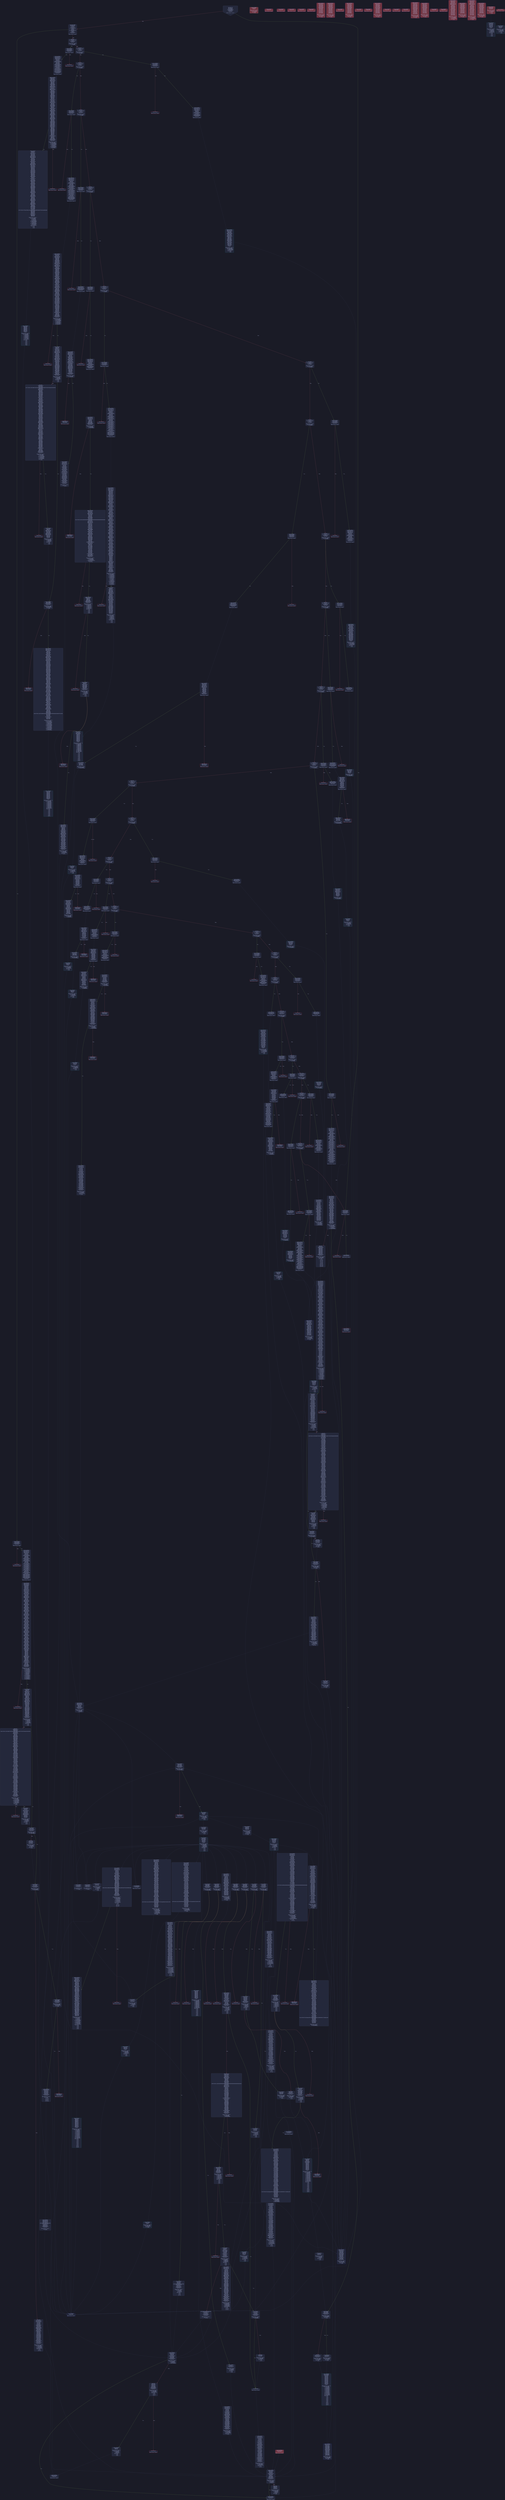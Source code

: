 digraph G {
    node [shape=box, style="filled, rounded", color="#565f89", fontcolor="#c0caf5", fontname="Helvetica", fillcolor="#24283b"];
    edge [color="#414868", fontcolor="#c0caf5", fontname="Helvetica"];
    bgcolor="#1a1b26";
    0 [ label = "[00] PUSH1 60
[02] PUSH1 40
[04] MSTORE
[05] CALLDATASIZE
[06] ISZERO
[07] PUSH2 0138
[0a] JUMPI

Stack size req: 0, sizeΔ: 0
" shape = invhouse]
    1 [ label = "[0b] PUSH4 ffffffff
[10] PUSH1 e0
[12] PUSH1 02
[14] EXP
[15] PUSH1 00
[17] CALLDATALOAD
[18] DIV
[19] AND
[1a] PUSH4 0a19b14a
[1f] DUP2
[20] EQ
[21] PUSH2 014e
[24] JUMPI

Stack size req: 0, sizeΔ: 1
"]
    2 [ label = "[25] DUP1
[26] PUSH4 0b927666
[2b] EQ
[2c] PUSH2 019a
[2f] JUMPI

Stack size req: 1, sizeΔ: 0
Entry->Op usage:
	0->43:EQ:1
"]
    3 [ label = "[30] DUP1
[31] PUSH4 19774d43
[36] EQ
[37] PUSH2 01cb
[3a] JUMPI

Stack size req: 1, sizeΔ: 0
Entry->Op usage:
	0->54:EQ:1
"]
    4 [ label = "[3b] DUP1
[3c] PUSH4 278b8c0e
[41] EQ
[42] PUSH2 01fc
[45] JUMPI

Stack size req: 1, sizeΔ: 0
Entry->Op usage:
	0->65:EQ:1
"]
    5 [ label = "[46] DUP1
[47] PUSH4 2e1a7d4d
[4c] EQ
[4d] PUSH2 023a
[50] JUMPI

Stack size req: 1, sizeΔ: 0
Entry->Op usage:
	0->76:EQ:1
"]
    6 [ label = "[51] DUP1
[52] PUSH4 338b5dea
[57] EQ
[58] PUSH2 024f
[5b] JUMPI

Stack size req: 1, sizeΔ: 0
Entry->Op usage:
	0->87:EQ:1
"]
    7 [ label = "[5c] DUP1
[5d] PUSH4 46be96c3
[62] EQ
[63] PUSH2 0270
[66] JUMPI

Stack size req: 1, sizeΔ: 0
Entry->Op usage:
	0->98:EQ:1
"]
    8 [ label = "[67] DUP1
[68] PUSH4 508493bc
[6d] EQ
[6e] PUSH2 02c8
[71] JUMPI

Stack size req: 1, sizeΔ: 0
Entry->Op usage:
	0->109:EQ:1
"]
    9 [ label = "[72] DUP1
[73] PUSH4 54d03b5c
[78] EQ
[79] PUSH2 02fc
[7c] JUMPI

Stack size req: 1, sizeΔ: 0
Entry->Op usage:
	0->120:EQ:1
"]
    10 [ label = "[7d] DUP1
[7e] PUSH4 57786394
[83] EQ
[84] PUSH2 0311
[87] JUMPI

Stack size req: 1, sizeΔ: 0
Entry->Op usage:
	0->131:EQ:1
"]
    11 [ label = "[88] DUP1
[89] PUSH4 5e1d7ae4
[8e] EQ
[8f] PUSH2 0333
[92] JUMPI

Stack size req: 1, sizeΔ: 0
Entry->Op usage:
	0->142:EQ:1
"]
    12 [ label = "[93] DUP1
[94] PUSH4 65e17c9d
[99] EQ
[9a] PUSH2 0348
[9d] JUMPI

Stack size req: 1, sizeΔ: 0
Entry->Op usage:
	0->153:EQ:1
"]
    13 [ label = "[9e] DUP1
[9f] PUSH4 6c86888b
[a4] EQ
[a5] PUSH2 0374
[a8] JUMPI

Stack size req: 1, sizeΔ: 0
Entry->Op usage:
	0->164:EQ:1
"]
    14 [ label = "[a9] DUP1
[aa] PUSH4 71ffcb16
[af] EQ
[b0] PUSH2 03dd
[b3] JUMPI

Stack size req: 1, sizeΔ: 0
Entry->Op usage:
	0->175:EQ:1
"]
    15 [ label = "[b4] DUP1
[b5] PUSH4 731c2f81
[ba] EQ
[bb] PUSH2 03fb
[be] JUMPI

Stack size req: 1, sizeΔ: 0
Entry->Op usage:
	0->186:EQ:1
"]
    16 [ label = "[bf] DUP1
[c0] PUSH4 8823a9c0
[c5] EQ
[c6] PUSH2 041d
[c9] JUMPI

Stack size req: 1, sizeΔ: 0
Entry->Op usage:
	0->197:EQ:1
"]
    17 [ label = "[ca] DUP1
[cb] PUSH4 8f283970
[d0] EQ
[d1] PUSH2 0432
[d4] JUMPI

Stack size req: 1, sizeΔ: 0
Entry->Op usage:
	0->208:EQ:1
"]
    18 [ label = "[d5] DUP1
[d6] PUSH4 9e281a98
[db] EQ
[dc] PUSH2 0450
[df] JUMPI

Stack size req: 1, sizeΔ: 0
Entry->Op usage:
	0->219:EQ:1
"]
    19 [ label = "[e0] DUP1
[e1] PUSH4 bb5f4629
[e6] EQ
[e7] PUSH2 0471
[ea] JUMPI

Stack size req: 1, sizeΔ: 0
Entry->Op usage:
	0->230:EQ:1
"]
    20 [ label = "[eb] DUP1
[ec] PUSH4 c281309e
[f1] EQ
[f2] PUSH2 04a4
[f5] JUMPI

Stack size req: 1, sizeΔ: 0
Entry->Op usage:
	0->241:EQ:1
"]
    21 [ label = "[f6] DUP1
[f7] PUSH4 d0e30db0
[fc] EQ
[fd] PUSH2 04c6
[0100] JUMPI

Stack size req: 1, sizeΔ: 0
Entry->Op usage:
	0->252:EQ:1
"]
    22 [ label = "[0101] DUP1
[0102] PUSH4 e8f6bc2e
[0107] EQ
[0108] PUSH2 04d0
[010b] JUMPI

Stack size req: 1, sizeΔ: 0
Entry->Op usage:
	0->263:EQ:1
"]
    23 [ label = "[010c] DUP1
[010d] PUSH4 f3412942
[0112] EQ
[0113] PUSH2 04ee
[0116] JUMPI

Stack size req: 1, sizeΔ: 0
Entry->Op usage:
	0->274:EQ:1
"]
    24 [ label = "[0117] DUP1
[0118] PUSH4 f7888aec
[011d] EQ
[011e] PUSH2 051a
[0121] JUMPI

Stack size req: 1, sizeΔ: 0
Entry->Op usage:
	0->285:EQ:1
"]
    25 [ label = "[0122] DUP1
[0123] PUSH4 f851a440
[0128] EQ
[0129] PUSH2 054e
[012c] JUMPI

Stack size req: 1, sizeΔ: 0
Entry->Op usage:
	0->296:EQ:1
"]
    26 [ label = "[012d] DUP1
[012e] PUSH4 fb6e155f
[0133] EQ
[0134] PUSH2 057a
[0137] JUMPI

Stack size req: 1, sizeΔ: 0
Entry->Op usage:
	0->307:EQ:1
"]
    27 [ label = "[0138] JUMPDEST
[0139] CALLVALUE
[013a] ISZERO
[013b] PUSH2 0140
[013e] JUMPI

Stack size req: 0, sizeΔ: 0
"]
    28 [ label = "[013f] INVALID

Stack size req: 0, sizeΔ: 0
" color = "red"]
    29 [ label = "[0140] JUMPDEST
[0141] PUSH2 014c

Stack size req: 0, sizeΔ: 1
"]
    30 [ label = "[0144] JUMPDEST
[0145] PUSH1 00
[0147] PUSH1 00
[0149] REVERT

Stack size req: 0, sizeΔ: 0
" color = "red"]
    31 [ label = "[014a] JUMPDEST
[014b] JUMP
Indirect!

Stack size req: 1, sizeΔ: -1
Entry->Op usage:
	0->331:JUMP:0
Entry->Exit:
	0->😵
" color = "teal" fillcolor = "#703440"]
    32 [ label = "[014c] JUMPDEST
[014d] STOP

Stack size req: 0, sizeΔ: 0
" color = "darkblue"]
    33 [ label = "[014e] JUMPDEST
[014f] CALLVALUE
[0150] ISZERO
[0151] PUSH2 0156
[0154] JUMPI

Stack size req: 0, sizeΔ: 0
"]
    34 [ label = "[0155] INVALID

Stack size req: 0, sizeΔ: 0
" color = "red"]
    35 [ label = "[0156] JUMPDEST
[0157] PUSH2 014c
[015a] PUSH1 01
[015c] PUSH1 a0
[015e] PUSH1 02
[0160] EXP
[0161] SUB
[0162] PUSH1 04
[0164] CALLDATALOAD
[0165] DUP2
[0166] AND
[0167] SWAP1
[0168] PUSH1 24
[016a] CALLDATALOAD
[016b] SWAP1
[016c] PUSH1 44
[016e] CALLDATALOAD
[016f] DUP2
[0170] AND
[0171] SWAP1
[0172] PUSH1 64
[0174] CALLDATALOAD
[0175] SWAP1
[0176] PUSH1 84
[0178] CALLDATALOAD
[0179] SWAP1
[017a] PUSH1 a4
[017c] CALLDATALOAD
[017d] SWAP1
[017e] PUSH1 c4
[0180] CALLDATALOAD
[0181] AND
[0182] PUSH1 ff
[0184] PUSH1 e4
[0186] CALLDATALOAD
[0187] AND
[0188] PUSH2 0104
[018b] CALLDATALOAD
[018c] PUSH2 0124
[018f] CALLDATALOAD
[0190] PUSH2 0144
[0193] CALLDATALOAD
[0194] PUSH2 05d2
[0197] JUMP

Stack size req: 0, sizeΔ: 12
"]
    36 [ label = "[0198] JUMPDEST
[0199] STOP

Stack size req: 0, sizeΔ: 0
" color = "darkblue" fillcolor = "#703440"]
    37 [ label = "[019a] JUMPDEST
[019b] CALLVALUE
[019c] ISZERO
[019d] PUSH2 01a2
[01a0] JUMPI

Stack size req: 0, sizeΔ: 0
"]
    38 [ label = "[01a1] INVALID

Stack size req: 0, sizeΔ: 0
" color = "red"]
    39 [ label = "[01a2] JUMPDEST
[01a3] PUSH2 014c
[01a6] PUSH1 01
[01a8] PUSH1 a0
[01aa] PUSH1 02
[01ac] EXP
[01ad] SUB
[01ae] PUSH1 04
[01b0] CALLDATALOAD
[01b1] DUP2
[01b2] AND
[01b3] SWAP1
[01b4] PUSH1 24
[01b6] CALLDATALOAD
[01b7] SWAP1
[01b8] PUSH1 44
[01ba] CALLDATALOAD
[01bb] AND
[01bc] PUSH1 64
[01be] CALLDATALOAD
[01bf] PUSH1 84
[01c1] CALLDATALOAD
[01c2] PUSH1 a4
[01c4] CALLDATALOAD
[01c5] PUSH2 0898
[01c8] JUMP

Stack size req: 0, sizeΔ: 7
"]
    40 [ label = "[01c9] JUMPDEST
[01ca] STOP

Stack size req: 0, sizeΔ: 0
" color = "darkblue" fillcolor = "#703440"]
    41 [ label = "[01cb] JUMPDEST
[01cc] CALLVALUE
[01cd] ISZERO
[01ce] PUSH2 01d3
[01d1] JUMPI

Stack size req: 0, sizeΔ: 0
"]
    42 [ label = "[01d2] INVALID

Stack size req: 0, sizeΔ: 0
" color = "red"]
    43 [ label = "[01d3] JUMPDEST
[01d4] PUSH2 01ea
[01d7] PUSH1 01
[01d9] PUSH1 a0
[01db] PUSH1 02
[01dd] EXP
[01de] SUB
[01df] PUSH1 04
[01e1] CALLDATALOAD
[01e2] AND
[01e3] PUSH1 24
[01e5] CALLDATALOAD
[01e6] PUSH2 09a9
[01e9] JUMP

Stack size req: 0, sizeΔ: 3
"]
    44 [ label = "[01ea] JUMPDEST
[01eb] PUSH1 40
[01ed] DUP1
[01ee] MLOAD
[01ef] SWAP2
[01f0] DUP3
[01f1] MSTORE
[01f2] MLOAD
[01f3] SWAP1
[01f4] DUP2
[01f5] SWAP1
[01f6] SUB
[01f7] PUSH1 20
[01f9] ADD
[01fa] SWAP1
[01fb] RETURN

Stack size req: 1, sizeΔ: -1
Entry->Op usage:
	0->497:MSTORE:1
Entry->Exit:
	0->😵
" color = "darkblue"]
    45 [ label = "[01fc] JUMPDEST
[01fd] CALLVALUE
[01fe] ISZERO
[01ff] PUSH2 0204
[0202] JUMPI

Stack size req: 0, sizeΔ: 0
"]
    46 [ label = "[0203] INVALID

Stack size req: 0, sizeΔ: 0
" color = "red"]
    47 [ label = "[0204] JUMPDEST
[0205] PUSH2 014c
[0208] PUSH1 01
[020a] PUSH1 a0
[020c] PUSH1 02
[020e] EXP
[020f] SUB
[0210] PUSH1 04
[0212] CALLDATALOAD
[0213] DUP2
[0214] AND
[0215] SWAP1
[0216] PUSH1 24
[0218] CALLDATALOAD
[0219] SWAP1
[021a] PUSH1 44
[021c] CALLDATALOAD
[021d] AND
[021e] PUSH1 64
[0220] CALLDATALOAD
[0221] PUSH1 84
[0223] CALLDATALOAD
[0224] PUSH1 a4
[0226] CALLDATALOAD
[0227] PUSH1 ff
[0229] PUSH1 c4
[022b] CALLDATALOAD
[022c] AND
[022d] PUSH1 e4
[022f] CALLDATALOAD
[0230] PUSH2 0104
[0233] CALLDATALOAD
[0234] PUSH2 09c6
[0237] JUMP

Stack size req: 0, sizeΔ: 10
"]
    48 [ label = "[0238] JUMPDEST
[0239] STOP

Stack size req: 0, sizeΔ: 0
" color = "darkblue" fillcolor = "#703440"]
    49 [ label = "[023a] JUMPDEST
[023b] CALLVALUE
[023c] ISZERO
[023d] PUSH2 0242
[0240] JUMPI

Stack size req: 0, sizeΔ: 0
"]
    50 [ label = "[0241] INVALID

Stack size req: 0, sizeΔ: 0
" color = "red"]
    51 [ label = "[0242] JUMPDEST
[0243] PUSH2 014c
[0246] PUSH1 04
[0248] CALLDATALOAD
[0249] PUSH2 0bd7
[024c] JUMP

Stack size req: 0, sizeΔ: 2
"]
    52 [ label = "[024d] JUMPDEST
[024e] STOP

Stack size req: 0, sizeΔ: 0
" color = "darkblue" fillcolor = "#703440"]
    53 [ label = "[024f] JUMPDEST
[0250] CALLVALUE
[0251] ISZERO
[0252] PUSH2 0257
[0255] JUMPI

Stack size req: 0, sizeΔ: 0
"]
    54 [ label = "[0256] INVALID

Stack size req: 0, sizeΔ: 0
" color = "red"]
    55 [ label = "[0257] JUMPDEST
[0258] PUSH2 014c
[025b] PUSH1 01
[025d] PUSH1 a0
[025f] PUSH1 02
[0261] EXP
[0262] SUB
[0263] PUSH1 04
[0265] CALLDATALOAD
[0266] AND
[0267] PUSH1 24
[0269] CALLDATALOAD
[026a] PUSH2 0cf7
[026d] JUMP

Stack size req: 0, sizeΔ: 3
"]
    56 [ label = "[026e] JUMPDEST
[026f] STOP

Stack size req: 0, sizeΔ: 0
" color = "darkblue" fillcolor = "#703440"]
    57 [ label = "[0270] JUMPDEST
[0271] CALLVALUE
[0272] ISZERO
[0273] PUSH2 0278
[0276] JUMPI

Stack size req: 0, sizeΔ: 0
"]
    58 [ label = "[0277] INVALID

Stack size req: 0, sizeΔ: 0
" color = "red"]
    59 [ label = "[0278] JUMPDEST
[0279] PUSH2 01ea
[027c] PUSH1 01
[027e] PUSH1 a0
[0280] PUSH1 02
[0282] EXP
[0283] SUB
[0284] PUSH1 04
[0286] CALLDATALOAD
[0287] DUP2
[0288] AND
[0289] SWAP1
[028a] PUSH1 24
[028c] CALLDATALOAD
[028d] SWAP1
[028e] PUSH1 44
[0290] CALLDATALOAD
[0291] DUP2
[0292] AND
[0293] SWAP1
[0294] PUSH1 64
[0296] CALLDATALOAD
[0297] SWAP1
[0298] PUSH1 84
[029a] CALLDATALOAD
[029b] SWAP1
[029c] PUSH1 a4
[029e] CALLDATALOAD
[029f] SWAP1
[02a0] PUSH1 c4
[02a2] CALLDATALOAD
[02a3] AND
[02a4] PUSH1 ff
[02a6] PUSH1 e4
[02a8] CALLDATALOAD
[02a9] AND
[02aa] PUSH2 0104
[02ad] CALLDATALOAD
[02ae] PUSH2 0124
[02b1] CALLDATALOAD
[02b2] PUSH2 0e4d
[02b5] JUMP

Stack size req: 0, sizeΔ: 11
"]
    60 [ label = "[02b6] JUMPDEST
[02b7] PUSH1 40
[02b9] DUP1
[02ba] MLOAD
[02bb] SWAP2
[02bc] DUP3
[02bd] MSTORE
[02be] MLOAD
[02bf] SWAP1
[02c0] DUP2
[02c1] SWAP1
[02c2] SUB
[02c3] PUSH1 20
[02c5] ADD
[02c6] SWAP1
[02c7] RETURN

Stack size req: 1, sizeΔ: -1
Entry->Op usage:
	0->701:MSTORE:1
Entry->Exit:
	0->😵
" color = "darkblue" fillcolor = "#703440"]
    61 [ label = "[02c8] JUMPDEST
[02c9] CALLVALUE
[02ca] ISZERO
[02cb] PUSH2 02d0
[02ce] JUMPI

Stack size req: 0, sizeΔ: 0
"]
    62 [ label = "[02cf] INVALID

Stack size req: 0, sizeΔ: 0
" color = "red"]
    63 [ label = "[02d0] JUMPDEST
[02d1] PUSH2 01ea
[02d4] PUSH1 01
[02d6] PUSH1 a0
[02d8] PUSH1 02
[02da] EXP
[02db] SUB
[02dc] PUSH1 04
[02de] CALLDATALOAD
[02df] DUP2
[02e0] AND
[02e1] SWAP1
[02e2] PUSH1 24
[02e4] CALLDATALOAD
[02e5] AND
[02e6] PUSH2 0f3a
[02e9] JUMP

Stack size req: 0, sizeΔ: 3
"]
    64 [ label = "[02ea] JUMPDEST
[02eb] PUSH1 40
[02ed] DUP1
[02ee] MLOAD
[02ef] SWAP2
[02f0] DUP3
[02f1] MSTORE
[02f2] MLOAD
[02f3] SWAP1
[02f4] DUP2
[02f5] SWAP1
[02f6] SUB
[02f7] PUSH1 20
[02f9] ADD
[02fa] SWAP1
[02fb] RETURN

Stack size req: 1, sizeΔ: -1
Entry->Op usage:
	0->753:MSTORE:1
Entry->Exit:
	0->😵
" color = "darkblue" fillcolor = "#703440"]
    65 [ label = "[02fc] JUMPDEST
[02fd] CALLVALUE
[02fe] ISZERO
[02ff] PUSH2 0304
[0302] JUMPI

Stack size req: 0, sizeΔ: 0
"]
    66 [ label = "[0303] INVALID

Stack size req: 0, sizeΔ: 0
" color = "red"]
    67 [ label = "[0304] JUMPDEST
[0305] PUSH2 014c
[0308] PUSH1 04
[030a] CALLDATALOAD
[030b] PUSH2 0f57
[030e] JUMP

Stack size req: 0, sizeΔ: 2
"]
    68 [ label = "[030f] JUMPDEST
[0310] STOP

Stack size req: 0, sizeΔ: 0
" color = "darkblue" fillcolor = "#703440"]
    69 [ label = "[0311] JUMPDEST
[0312] CALLVALUE
[0313] ISZERO
[0314] PUSH2 0319
[0317] JUMPI

Stack size req: 0, sizeΔ: 0
"]
    70 [ label = "[0318] INVALID

Stack size req: 0, sizeΔ: 0
" color = "red"]
    71 [ label = "[0319] JUMPDEST
[031a] PUSH2 01ea
[031d] PUSH2 0f7c
[0320] JUMP

Stack size req: 0, sizeΔ: 1
"]
    72 [ label = "[0321] JUMPDEST
[0322] PUSH1 40
[0324] DUP1
[0325] MLOAD
[0326] SWAP2
[0327] DUP3
[0328] MSTORE
[0329] MLOAD
[032a] SWAP1
[032b] DUP2
[032c] SWAP1
[032d] SUB
[032e] PUSH1 20
[0330] ADD
[0331] SWAP1
[0332] RETURN

Stack size req: 1, sizeΔ: -1
Entry->Op usage:
	0->808:MSTORE:1
Entry->Exit:
	0->😵
" color = "darkblue" fillcolor = "#703440"]
    73 [ label = "[0333] JUMPDEST
[0334] CALLVALUE
[0335] ISZERO
[0336] PUSH2 033b
[0339] JUMPI

Stack size req: 0, sizeΔ: 0
"]
    74 [ label = "[033a] INVALID

Stack size req: 0, sizeΔ: 0
" color = "red"]
    75 [ label = "[033b] JUMPDEST
[033c] PUSH2 014c
[033f] PUSH1 04
[0341] CALLDATALOAD
[0342] PUSH2 0f82
[0345] JUMP

Stack size req: 0, sizeΔ: 2
"]
    76 [ label = "[0346] JUMPDEST
[0347] STOP

Stack size req: 0, sizeΔ: 0
" color = "darkblue" fillcolor = "#703440"]
    77 [ label = "[0348] JUMPDEST
[0349] CALLVALUE
[034a] ISZERO
[034b] PUSH2 0350
[034e] JUMPI

Stack size req: 0, sizeΔ: 0
"]
    78 [ label = "[034f] INVALID

Stack size req: 0, sizeΔ: 0
" color = "red"]
    79 [ label = "[0350] JUMPDEST
[0351] PUSH2 0358
[0354] PUSH2 0fa7
[0357] JUMP

Stack size req: 0, sizeΔ: 1
"]
    80 [ label = "[0358] JUMPDEST
[0359] PUSH1 40
[035b] DUP1
[035c] MLOAD
[035d] PUSH1 01
[035f] PUSH1 a0
[0361] PUSH1 02
[0363] EXP
[0364] SUB
[0365] SWAP1
[0366] SWAP3
[0367] AND
[0368] DUP3
[0369] MSTORE
[036a] MLOAD
[036b] SWAP1
[036c] DUP2
[036d] SWAP1
[036e] SUB
[036f] PUSH1 20
[0371] ADD
[0372] SWAP1
[0373] RETURN

Stack size req: 1, sizeΔ: -1
Entry->Op usage:
	0->871:AND:0
	0->873:MSTORE:1
Entry->Exit:
	0->😵
" color = "darkblue"]
    81 [ label = "[0374] JUMPDEST
[0375] CALLVALUE
[0376] ISZERO
[0377] PUSH2 037c
[037a] JUMPI

Stack size req: 0, sizeΔ: 0
"]
    82 [ label = "[037b] INVALID

Stack size req: 0, sizeΔ: 0
" color = "red"]
    83 [ label = "[037c] JUMPDEST
[037d] PUSH2 03c9
[0380] PUSH1 01
[0382] PUSH1 a0
[0384] PUSH1 02
[0386] EXP
[0387] SUB
[0388] PUSH1 04
[038a] CALLDATALOAD
[038b] DUP2
[038c] AND
[038d] SWAP1
[038e] PUSH1 24
[0390] CALLDATALOAD
[0391] SWAP1
[0392] PUSH1 44
[0394] CALLDATALOAD
[0395] DUP2
[0396] AND
[0397] SWAP1
[0398] PUSH1 64
[039a] CALLDATALOAD
[039b] SWAP1
[039c] PUSH1 84
[039e] CALLDATALOAD
[039f] SWAP1
[03a0] PUSH1 a4
[03a2] CALLDATALOAD
[03a3] SWAP1
[03a4] PUSH1 c4
[03a6] CALLDATALOAD
[03a7] DUP2
[03a8] AND
[03a9] SWAP1
[03aa] PUSH1 ff
[03ac] PUSH1 e4
[03ae] CALLDATALOAD
[03af] AND
[03b0] SWAP1
[03b1] PUSH2 0104
[03b4] CALLDATALOAD
[03b5] SWAP1
[03b6] PUSH2 0124
[03b9] CALLDATALOAD
[03ba] SWAP1
[03bb] PUSH2 0144
[03be] CALLDATALOAD
[03bf] SWAP1
[03c0] PUSH2 0164
[03c3] CALLDATALOAD
[03c4] AND
[03c5] PUSH2 0fb6
[03c8] JUMP

Stack size req: 0, sizeΔ: 13
"]
    84 [ label = "[03c9] JUMPDEST
[03ca] PUSH1 40
[03cc] DUP1
[03cd] MLOAD
[03ce] SWAP2
[03cf] ISZERO
[03d0] ISZERO
[03d1] DUP3
[03d2] MSTORE
[03d3] MLOAD
[03d4] SWAP1
[03d5] DUP2
[03d6] SWAP1
[03d7] SUB
[03d8] PUSH1 20
[03da] ADD
[03db] SWAP1
[03dc] RETURN

Stack size req: 1, sizeΔ: -1
Entry->Op usage:
	0->975:ISZERO:0
Entry->Exit:
	0->😵
" color = "darkblue"]
    85 [ label = "[03dd] JUMPDEST
[03de] CALLVALUE
[03df] ISZERO
[03e0] PUSH2 03e5
[03e3] JUMPI

Stack size req: 0, sizeΔ: 0
"]
    86 [ label = "[03e4] INVALID

Stack size req: 0, sizeΔ: 0
" color = "red"]
    87 [ label = "[03e5] JUMPDEST
[03e6] PUSH2 014c
[03e9] PUSH1 01
[03eb] PUSH1 a0
[03ed] PUSH1 02
[03ef] EXP
[03f0] SUB
[03f1] PUSH1 04
[03f3] CALLDATALOAD
[03f4] AND
[03f5] PUSH2 1021
[03f8] JUMP

Stack size req: 0, sizeΔ: 2
"]
    88 [ label = "[03f9] JUMPDEST
[03fa] STOP

Stack size req: 0, sizeΔ: 0
" color = "darkblue" fillcolor = "#703440"]
    89 [ label = "[03fb] JUMPDEST
[03fc] CALLVALUE
[03fd] ISZERO
[03fe] PUSH2 0403
[0401] JUMPI

Stack size req: 0, sizeΔ: 0
"]
    90 [ label = "[0402] INVALID

Stack size req: 0, sizeΔ: 0
" color = "red"]
    91 [ label = "[0403] JUMPDEST
[0404] PUSH2 01ea
[0407] PUSH2 105c
[040a] JUMP

Stack size req: 0, sizeΔ: 1
"]
    92 [ label = "[040b] JUMPDEST
[040c] PUSH1 40
[040e] DUP1
[040f] MLOAD
[0410] SWAP2
[0411] DUP3
[0412] MSTORE
[0413] MLOAD
[0414] SWAP1
[0415] DUP2
[0416] SWAP1
[0417] SUB
[0418] PUSH1 20
[041a] ADD
[041b] SWAP1
[041c] RETURN

Stack size req: 1, sizeΔ: -1
Entry->Op usage:
	0->1042:MSTORE:1
Entry->Exit:
	0->😵
" color = "darkblue" fillcolor = "#703440"]
    93 [ label = "[041d] JUMPDEST
[041e] CALLVALUE
[041f] ISZERO
[0420] PUSH2 0425
[0423] JUMPI

Stack size req: 0, sizeΔ: 0
"]
    94 [ label = "[0424] INVALID

Stack size req: 0, sizeΔ: 0
" color = "red"]
    95 [ label = "[0425] JUMPDEST
[0426] PUSH2 014c
[0429] PUSH1 04
[042b] CALLDATALOAD
[042c] PUSH2 1062
[042f] JUMP

Stack size req: 0, sizeΔ: 2
"]
    96 [ label = "[0430] JUMPDEST
[0431] STOP

Stack size req: 0, sizeΔ: 0
" color = "darkblue" fillcolor = "#703440"]
    97 [ label = "[0432] JUMPDEST
[0433] CALLVALUE
[0434] ISZERO
[0435] PUSH2 043a
[0438] JUMPI

Stack size req: 0, sizeΔ: 0
"]
    98 [ label = "[0439] INVALID

Stack size req: 0, sizeΔ: 0
" color = "red"]
    99 [ label = "[043a] JUMPDEST
[043b] PUSH2 014c
[043e] PUSH1 01
[0440] PUSH1 a0
[0442] PUSH1 02
[0444] EXP
[0445] SUB
[0446] PUSH1 04
[0448] CALLDATALOAD
[0449] AND
[044a] PUSH2 1087
[044d] JUMP

Stack size req: 0, sizeΔ: 2
"]
    100 [ label = "[044e] JUMPDEST
[044f] STOP

Stack size req: 0, sizeΔ: 0
" color = "darkblue" fillcolor = "#703440"]
    101 [ label = "[0450] JUMPDEST
[0451] CALLVALUE
[0452] ISZERO
[0453] PUSH2 0458
[0456] JUMPI

Stack size req: 0, sizeΔ: 0
"]
    102 [ label = "[0457] INVALID

Stack size req: 0, sizeΔ: 0
" color = "red"]
    103 [ label = "[0458] JUMPDEST
[0459] PUSH2 014c
[045c] PUSH1 01
[045e] PUSH1 a0
[0460] PUSH1 02
[0462] EXP
[0463] SUB
[0464] PUSH1 04
[0466] CALLDATALOAD
[0467] AND
[0468] PUSH1 24
[046a] CALLDATALOAD
[046b] PUSH2 10c2
[046e] JUMP

Stack size req: 0, sizeΔ: 3
"]
    104 [ label = "[046f] JUMPDEST
[0470] STOP

Stack size req: 0, sizeΔ: 0
" color = "darkblue" fillcolor = "#703440"]
    105 [ label = "[0471] JUMPDEST
[0472] CALLVALUE
[0473] ISZERO
[0474] PUSH2 0479
[0477] JUMPI

Stack size req: 0, sizeΔ: 0
"]
    106 [ label = "[0478] INVALID

Stack size req: 0, sizeΔ: 0
" color = "red"]
    107 [ label = "[0479] JUMPDEST
[047a] PUSH2 03c9
[047d] PUSH1 01
[047f] PUSH1 a0
[0481] PUSH1 02
[0483] EXP
[0484] SUB
[0485] PUSH1 04
[0487] CALLDATALOAD
[0488] AND
[0489] PUSH1 24
[048b] CALLDATALOAD
[048c] PUSH2 1263
[048f] JUMP

Stack size req: 0, sizeΔ: 3
"]
    108 [ label = "[0490] JUMPDEST
[0491] PUSH1 40
[0493] DUP1
[0494] MLOAD
[0495] SWAP2
[0496] ISZERO
[0497] ISZERO
[0498] DUP3
[0499] MSTORE
[049a] MLOAD
[049b] SWAP1
[049c] DUP2
[049d] SWAP1
[049e] SUB
[049f] PUSH1 20
[04a1] ADD
[04a2] SWAP1
[04a3] RETURN

Stack size req: 1, sizeΔ: -1
Entry->Op usage:
	0->1174:ISZERO:0
Entry->Exit:
	0->😵
" color = "darkblue" fillcolor = "#703440"]
    109 [ label = "[04a4] JUMPDEST
[04a5] CALLVALUE
[04a6] ISZERO
[04a7] PUSH2 04ac
[04aa] JUMPI

Stack size req: 0, sizeΔ: 0
"]
    110 [ label = "[04ab] INVALID

Stack size req: 0, sizeΔ: 0
" color = "red"]
    111 [ label = "[04ac] JUMPDEST
[04ad] PUSH2 01ea
[04b0] PUSH2 1283
[04b3] JUMP

Stack size req: 0, sizeΔ: 1
"]
    112 [ label = "[04b4] JUMPDEST
[04b5] PUSH1 40
[04b7] DUP1
[04b8] MLOAD
[04b9] SWAP2
[04ba] DUP3
[04bb] MSTORE
[04bc] MLOAD
[04bd] SWAP1
[04be] DUP2
[04bf] SWAP1
[04c0] SUB
[04c1] PUSH1 20
[04c3] ADD
[04c4] SWAP1
[04c5] RETURN

Stack size req: 1, sizeΔ: -1
Entry->Op usage:
	0->1211:MSTORE:1
Entry->Exit:
	0->😵
" color = "darkblue" fillcolor = "#703440"]
    113 [ label = "[04c6] JUMPDEST
[04c7] PUSH2 014c
[04ca] PUSH2 1289
[04cd] JUMP

Stack size req: 0, sizeΔ: 1
"]
    114 [ label = "[04ce] JUMPDEST
[04cf] STOP

Stack size req: 0, sizeΔ: 0
" color = "darkblue" fillcolor = "#703440"]
    115 [ label = "[04d0] JUMPDEST
[04d1] CALLVALUE
[04d2] ISZERO
[04d3] PUSH2 04d8
[04d6] JUMPI

Stack size req: 0, sizeΔ: 0
"]
    116 [ label = "[04d7] INVALID

Stack size req: 0, sizeΔ: 0
" color = "red"]
    117 [ label = "[04d8] JUMPDEST
[04d9] PUSH2 014c
[04dc] PUSH1 01
[04de] PUSH1 a0
[04e0] PUSH1 02
[04e2] EXP
[04e3] SUB
[04e4] PUSH1 04
[04e6] CALLDATALOAD
[04e7] AND
[04e8] PUSH2 132b
[04eb] JUMP

Stack size req: 0, sizeΔ: 2
"]
    118 [ label = "[04ec] JUMPDEST
[04ed] STOP

Stack size req: 0, sizeΔ: 0
" color = "darkblue" fillcolor = "#703440"]
    119 [ label = "[04ee] JUMPDEST
[04ef] CALLVALUE
[04f0] ISZERO
[04f1] PUSH2 04f6
[04f4] JUMPI

Stack size req: 0, sizeΔ: 0
"]
    120 [ label = "[04f5] INVALID

Stack size req: 0, sizeΔ: 0
" color = "red"]
    121 [ label = "[04f6] JUMPDEST
[04f7] PUSH2 0358
[04fa] PUSH2 1366
[04fd] JUMP

Stack size req: 0, sizeΔ: 1
"]
    122 [ label = "[04fe] JUMPDEST
[04ff] PUSH1 40
[0501] DUP1
[0502] MLOAD
[0503] PUSH1 01
[0505] PUSH1 a0
[0507] PUSH1 02
[0509] EXP
[050a] SUB
[050b] SWAP1
[050c] SWAP3
[050d] AND
[050e] DUP3
[050f] MSTORE
[0510] MLOAD
[0511] SWAP1
[0512] DUP2
[0513] SWAP1
[0514] SUB
[0515] PUSH1 20
[0517] ADD
[0518] SWAP1
[0519] RETURN

Stack size req: 1, sizeΔ: -1
Entry->Op usage:
	0->1293:AND:0
	0->1295:MSTORE:1
Entry->Exit:
	0->😵
" color = "darkblue" fillcolor = "#703440"]
    123 [ label = "[051a] JUMPDEST
[051b] CALLVALUE
[051c] ISZERO
[051d] PUSH2 0522
[0520] JUMPI

Stack size req: 0, sizeΔ: 0
"]
    124 [ label = "[0521] INVALID

Stack size req: 0, sizeΔ: 0
" color = "red"]
    125 [ label = "[0522] JUMPDEST
[0523] PUSH2 01ea
[0526] PUSH1 01
[0528] PUSH1 a0
[052a] PUSH1 02
[052c] EXP
[052d] SUB
[052e] PUSH1 04
[0530] CALLDATALOAD
[0531] DUP2
[0532] AND
[0533] SWAP1
[0534] PUSH1 24
[0536] CALLDATALOAD
[0537] AND
[0538] PUSH2 1375
[053b] JUMP

Stack size req: 0, sizeΔ: 3
"]
    126 [ label = "[053c] JUMPDEST
[053d] PUSH1 40
[053f] DUP1
[0540] MLOAD
[0541] SWAP2
[0542] DUP3
[0543] MSTORE
[0544] MLOAD
[0545] SWAP1
[0546] DUP2
[0547] SWAP1
[0548] SUB
[0549] PUSH1 20
[054b] ADD
[054c] SWAP1
[054d] RETURN

Stack size req: 1, sizeΔ: -1
Entry->Op usage:
	0->1347:MSTORE:1
Entry->Exit:
	0->😵
" color = "darkblue" fillcolor = "#703440"]
    127 [ label = "[054e] JUMPDEST
[054f] CALLVALUE
[0550] ISZERO
[0551] PUSH2 0556
[0554] JUMPI

Stack size req: 0, sizeΔ: 0
"]
    128 [ label = "[0555] INVALID

Stack size req: 0, sizeΔ: 0
" color = "red"]
    129 [ label = "[0556] JUMPDEST
[0557] PUSH2 0358
[055a] PUSH2 13a2
[055d] JUMP

Stack size req: 0, sizeΔ: 1
"]
    130 [ label = "[055e] JUMPDEST
[055f] PUSH1 40
[0561] DUP1
[0562] MLOAD
[0563] PUSH1 01
[0565] PUSH1 a0
[0567] PUSH1 02
[0569] EXP
[056a] SUB
[056b] SWAP1
[056c] SWAP3
[056d] AND
[056e] DUP3
[056f] MSTORE
[0570] MLOAD
[0571] SWAP1
[0572] DUP2
[0573] SWAP1
[0574] SUB
[0575] PUSH1 20
[0577] ADD
[0578] SWAP1
[0579] RETURN

Stack size req: 1, sizeΔ: -1
Entry->Op usage:
	0->1389:AND:0
	0->1391:MSTORE:1
Entry->Exit:
	0->😵
" color = "darkblue" fillcolor = "#703440"]
    131 [ label = "[057a] JUMPDEST
[057b] CALLVALUE
[057c] ISZERO
[057d] PUSH2 0582
[0580] JUMPI

Stack size req: 0, sizeΔ: 0
"]
    132 [ label = "[0581] INVALID

Stack size req: 0, sizeΔ: 0
" color = "red"]
    133 [ label = "[0582] JUMPDEST
[0583] PUSH2 01ea
[0586] PUSH1 01
[0588] PUSH1 a0
[058a] PUSH1 02
[058c] EXP
[058d] SUB
[058e] PUSH1 04
[0590] CALLDATALOAD
[0591] DUP2
[0592] AND
[0593] SWAP1
[0594] PUSH1 24
[0596] CALLDATALOAD
[0597] SWAP1
[0598] PUSH1 44
[059a] CALLDATALOAD
[059b] DUP2
[059c] AND
[059d] SWAP1
[059e] PUSH1 64
[05a0] CALLDATALOAD
[05a1] SWAP1
[05a2] PUSH1 84
[05a4] CALLDATALOAD
[05a5] SWAP1
[05a6] PUSH1 a4
[05a8] CALLDATALOAD
[05a9] SWAP1
[05aa] PUSH1 c4
[05ac] CALLDATALOAD
[05ad] AND
[05ae] PUSH1 ff
[05b0] PUSH1 e4
[05b2] CALLDATALOAD
[05b3] AND
[05b4] PUSH2 0104
[05b7] CALLDATALOAD
[05b8] PUSH2 0124
[05bb] CALLDATALOAD
[05bc] PUSH2 13b1
[05bf] JUMP

Stack size req: 0, sizeΔ: 11
"]
    134 [ label = "[05c0] JUMPDEST
[05c1] PUSH1 40
[05c3] DUP1
[05c4] MLOAD
[05c5] SWAP2
[05c6] DUP3
[05c7] MSTORE
[05c8] MLOAD
[05c9] SWAP1
[05ca] DUP2
[05cb] SWAP1
[05cc] SUB
[05cd] PUSH1 20
[05cf] ADD
[05d0] SWAP1
[05d1] RETURN

Stack size req: 1, sizeΔ: -1
Entry->Op usage:
	0->1479:MSTORE:1
Entry->Exit:
	0->😵
" color = "darkblue" fillcolor = "#703440"]
    135 [ label = "[05d2] JUMPDEST
[05d3] PUSH1 00
[05d5] PUSH1 02
[05d7] ADDRESS
[05d8] DUP14
[05d9] DUP14
[05da] DUP14
[05db] DUP14
[05dc] DUP14
[05dd] DUP14
[05de] PUSH1 00
[05e0] PUSH1 40
[05e2] MLOAD
[05e3] PUSH1 20
[05e5] ADD
[05e6] MSTORE
[05e7] PUSH1 40
[05e9] MLOAD
[05ea] DUP1
[05eb] DUP9
[05ec] PUSH1 01
[05ee] PUSH1 a0
[05f0] PUSH1 02
[05f2] EXP
[05f3] SUB
[05f4] AND
[05f5] PUSH1 01
[05f7] PUSH1 a0
[05f9] PUSH1 02
[05fb] EXP
[05fc] SUB
[05fd] AND
[05fe] PUSH1 60
[0600] PUSH1 02
[0602] EXP
[0603] MUL
[0604] DUP2
[0605] MSTORE
[0606] PUSH1 14
[0608] ADD
[0609] DUP8
[060a] PUSH1 01
[060c] PUSH1 a0
[060e] PUSH1 02
[0610] EXP
[0611] SUB
[0612] AND
[0613] PUSH1 01
[0615] PUSH1 a0
[0617] PUSH1 02
[0619] EXP
[061a] SUB
[061b] AND
[061c] PUSH1 60
[061e] PUSH1 02
[0620] EXP
[0621] MUL
[0622] DUP2
[0623] MSTORE
[0624] PUSH1 14
[0626] ADD
[0627] DUP7
[0628] DUP2
[0629] MSTORE
[062a] PUSH1 20
[062c] ADD
[062d] DUP6
[062e] PUSH1 01
[0630] PUSH1 a0
[0632] PUSH1 02
[0634] EXP
[0635] SUB
[0636] AND
[0637] PUSH1 01
[0639] PUSH1 a0
[063b] PUSH1 02
[063d] EXP
[063e] SUB
[063f] AND
[0640] PUSH1 60
[0642] PUSH1 02
[0644] EXP
[0645] MUL
[0646] DUP2
[0647] MSTORE
[0648] PUSH1 14
[064a] ADD
[064b] DUP5
[064c] DUP2
[064d] MSTORE
[064e] PUSH1 20
[0650] ADD
[0651] DUP4
[0652] DUP2
[0653] MSTORE
[0654] PUSH1 20
[0656] ADD
[0657] DUP3
[0658] DUP2
[0659] MSTORE
[065a] PUSH1 20
[065c] ADD
[065d] SWAP8
[065e] POP
[065f] POP
[0660] POP
[0661] POP
[0662] POP
[0663] POP
[0664] POP
[0665] POP
[0666] PUSH1 20
[0668] PUSH1 40
[066a] MLOAD
[066b] DUP1
[066c] DUP4
[066d] SUB
[066e] DUP2
[066f] PUSH1 00
[0671] DUP7
[0672] PUSH2 61da
[0675] GAS
[0676] SUB
[0677] CALL
[0678] ISZERO
[0679] ISZERO
[067a] PUSH2 067f
[067d] JUMPI

Stack size req: 11, sizeΔ: 3
Entry->Op usage:
	5->1625:MSTORE:1
	5->1632:POP:0
	6->1619:MSTORE:1
	6->1633:POP:0
	7->1613:MSTORE:1
	7->1634:POP:0
	8->1590:AND:1
	8->1599:AND:1
	8->1605:MUL:1
	8->1635:POP:0
	9->1577:MSTORE:1
	9->1636:POP:0
	10->1554:AND:1
	10->1563:AND:1
	10->1569:MUL:1
	10->1637:POP:0
"]
    136 [ label = "[067e] INVALID

Stack size req: 0, sizeΔ: 0
" color = "red"]
    137 [ label = "[067f] JUMPDEST
[0680] POP
[0681] POP
[0682] PUSH1 40
[0684] DUP1
[0685] MLOAD
[0686] MLOAD
[0687] PUSH1 01
[0689] PUSH1 a0
[068b] PUSH1 02
[068d] EXP
[068e] SUB
[068f] DUP9
[0690] AND
[0691] PUSH1 00
[0693] SWAP1
[0694] DUP2
[0695] MSTORE
[0696] PUSH1 07
[0698] PUSH1 20
[069a] SWAP1
[069b] DUP2
[069c] MSTORE
[069d] DUP4
[069e] DUP3
[069f] SHA3
[06a0] DUP4
[06a1] DUP4
[06a2] MSTORE
[06a3] SWAP1
[06a4] MSTORE
[06a5] SWAP2
[06a6] SWAP1
[06a7] SWAP2
[06a8] SHA3
[06a9] SLOAD
[06aa] SWAP1
[06ab] SWAP2
[06ac] POP
[06ad] PUSH1 ff
[06af] AND
[06b0] DUP1
[06b1] PUSH2 0763
[06b4] JUMPI

Stack size req: 8, sizeΔ: -1
Entry->Op usage:
	0->1664:POP:0
	1->1665:POP:0
	2->1708:POP:0
	7->1680:AND:0
	7->1685:MSTORE:1
Entry->Exit:
	0->😵
	1->😵
	2->😵
"]
    138 [ label = "[06b5] POP
[06b6] PUSH1 40
[06b8] DUP1
[06b9] MLOAD
[06ba] PUSH32 19457468657265756d205369676e6564204d6573736167653a0a333200000000
[06db] DUP2
[06dc] MSTORE
[06dd] PUSH1 1c
[06df] DUP2
[06e0] ADD
[06e1] DUP4
[06e2] SWAP1
[06e3] MSTORE
[06e4] DUP2
[06e5] MLOAD
[06e6] SWAP1
[06e7] DUP2
[06e8] SWAP1
[06e9] SUB
[06ea] PUSH1 3c
[06ec] ADD
[06ed] DUP2
[06ee] SHA3
[06ef] PUSH1 00
[06f1] DUP3
[06f2] DUP2
[06f3] MSTORE
[06f4] PUSH1 20
[06f6] DUP4
[06f7] DUP2
[06f8] ADD
[06f9] DUP6
[06fa] MSTORE
[06fb] SWAP3
[06fc] DUP5
[06fd] ADD
[06fe] DUP2
[06ff] SWAP1
[0700] MSTORE
[0701] DUP4
[0702] MLOAD
[0703] SWAP2
[0704] DUP3
[0705] MSTORE
[0706] PUSH1 ff
[0708] DUP10
[0709] AND
[070a] DUP3
[070b] DUP5
[070c] ADD
[070d] MSTORE
[070e] DUP2
[070f] DUP5
[0710] ADD
[0711] DUP9
[0712] SWAP1
[0713] MSTORE
[0714] PUSH1 60
[0716] DUP3
[0717] ADD
[0718] DUP8
[0719] SWAP1
[071a] MSTORE
[071b] SWAP3
[071c] MLOAD
[071d] PUSH1 01
[071f] PUSH1 a0
[0721] PUSH1 02
[0723] EXP
[0724] SUB
[0725] DUP11
[0726] AND
[0727] SWAP4
[0728] PUSH1 01
[072a] SWAP4
[072b] PUSH1 80
[072d] DUP1
[072e] DUP6
[072f] ADD
[0730] SWAP5
[0731] SWAP2
[0732] SWAP4
[0733] PUSH1 1f
[0735] NOT
[0736] DUP2
[0737] ADD
[0738] SWAP4
[0739] SWAP3
[073a] DUP2
[073b] SWAP1
[073c] SUB
[073d] SWAP1
[073e] SWAP2
[073f] ADD
[0740] SWAP2
[0741] DUP7
[0742] PUSH2 61da
[0745] GAS
[0746] SUB
[0747] CALL
[0748] ISZERO
[0749] ISZERO
[074a] PUSH2 074f
[074d] JUMPI

Stack size req: 7, sizeΔ: 2
Entry->Op usage:
	0->1717:POP:0
	1->1763:MSTORE:1
	3->1818:MSTORE:1
	4->1811:MSTORE:1
	5->1801:AND:0
	5->1805:MSTORE:1
	6->1830:AND:0
Entry->Exit:
	0->😵
	6->2, 8
"]
    139 [ label = "[074e] INVALID

Stack size req: 0, sizeΔ: 0
" color = "red"]
    140 [ label = "[074f] JUMPDEST
[0750] POP
[0751] POP
[0752] PUSH1 20
[0754] PUSH1 40
[0756] MLOAD
[0757] SUB
[0758] MLOAD
[0759] PUSH1 01
[075b] PUSH1 a0
[075d] PUSH1 02
[075f] EXP
[0760] SUB
[0761] AND
[0762] EQ

Stack size req: 3, sizeΔ: -2
Entry->Op usage:
	0->1872:POP:0
	1->1873:POP:0
	2->1890:EQ:1
Entry->Exit:
	0->😵
	1->😵
	2->😵
"]
    141 [ label = "[0763] JUMPDEST
[0764] DUP1
[0765] ISZERO
[0766] PUSH2 076f
[0769] JUMPI

Stack size req: 1, sizeΔ: 0
Entry->Op usage:
	0->1893:ISZERO:0
"]
    142 [ label = "[076a] POP
[076b] DUP8
[076c] NUMBER
[076d] GT
[076e] ISZERO

Stack size req: 9, sizeΔ: 0
Entry->Op usage:
	0->1898:POP:0
	8->1901:GT:1
Entry->Exit:
	0->😵
"]
    143 [ label = "[076f] JUMPDEST
[0770] DUP1
[0771] ISZERO
[0772] PUSH2 07a9
[0775] JUMPI

Stack size req: 1, sizeΔ: 0
Entry->Op usage:
	0->1905:ISZERO:0
"]
    144 [ label = "[0776] POP
[0777] PUSH1 01
[0779] PUSH1 a0
[077b] PUSH1 02
[077d] EXP
[077e] SUB
[077f] DUP7
[0780] AND
[0781] PUSH1 00
[0783] SWAP1
[0784] DUP2
[0785] MSTORE
[0786] PUSH1 08
[0788] PUSH1 20
[078a] SWAP1
[078b] DUP2
[078c] MSTORE
[078d] PUSH1 40
[078f] DUP1
[0790] DUP4
[0791] SHA3
[0792] DUP5
[0793] DUP5
[0794] MSTORE
[0795] SWAP1
[0796] SWAP2
[0797] MSTORE
[0798] SWAP1
[0799] SHA3
[079a] SLOAD
[079b] DUP12
[079c] SWAP1
[079d] PUSH2 07a6
[07a0] SWAP1
[07a1] DUP5
[07a2] PUSH2 15f8
[07a5] JUMP

Stack size req: 12, sizeΔ: 3
Entry->Op usage:
	0->1910:POP:0
	1->1940:MSTORE:1
	6->1920:AND:0
	6->1925:MSTORE:1
Entry->Exit:
	0->😵
	2->0, 5
	11->3, 14
"]
    145 [ label = "[07a6] JUMPDEST
[07a7] GT
[07a8] ISZERO

Stack size req: 2, sizeΔ: -1
Entry->Op usage:
	0->1959:GT:0
	1->1959:GT:1
Entry->Exit:
	0->😵
	1->😵
"]
    146 [ label = "[07a9] JUMPDEST
[07aa] ISZERO
[07ab] ISZERO
[07ac] PUSH2 07b5
[07af] JUMPI

Stack size req: 1, sizeΔ: -1
Entry->Op usage:
	0->1962:ISZERO:0
Entry->Exit:
	0->😵
"]
    147 [ label = "[07b0] PUSH1 00
[07b2] PUSH1 00
[07b4] REVERT

Stack size req: 0, sizeΔ: 0
" color = "red"]
    148 [ label = "[07b5] JUMPDEST
[07b6] PUSH2 07c3
[07b9] DUP13
[07ba] DUP13
[07bb] DUP13
[07bc] DUP13
[07bd] DUP11
[07be] DUP8
[07bf] PUSH2 1620
[07c2] JUMP

Stack size req: 12, sizeΔ: 7
Entry->Exit:
	1->0, 8
	5->1, 12
	8->2, 15
	9->3, 16
	10->4, 17
	11->5, 18
"]
    149 [ label = "[07c3] JUMPDEST
[07c4] PUSH1 01
[07c6] PUSH1 a0
[07c8] PUSH1 02
[07ca] EXP
[07cb] SUB
[07cc] DUP7
[07cd] AND
[07ce] PUSH1 00
[07d0] SWAP1
[07d1] DUP2
[07d2] MSTORE
[07d3] PUSH1 08
[07d5] PUSH1 20
[07d7] SWAP1
[07d8] DUP2
[07d9] MSTORE
[07da] PUSH1 40
[07dc] DUP1
[07dd] DUP4
[07de] SHA3
[07df] DUP5
[07e0] DUP5
[07e1] MSTORE
[07e2] SWAP1
[07e3] SWAP2
[07e4] MSTORE
[07e5] SWAP1
[07e6] SHA3
[07e7] SLOAD
[07e8] PUSH2 07f1
[07eb] SWAP1
[07ec] DUP4
[07ed] PUSH2 15f8
[07f0] JUMP

Stack size req: 6, sizeΔ: 3
Entry->Op usage:
	0->2017:MSTORE:1
	5->1997:AND:0
	5->2002:MSTORE:1
Entry->Exit:
	1->0, 4
"]
    150 [ label = "[07f1] JUMPDEST
[07f2] PUSH1 01
[07f4] PUSH1 a0
[07f6] PUSH1 02
[07f8] EXP
[07f9] SUB
[07fa] DUP8
[07fb] AND
[07fc] PUSH1 00
[07fe] SWAP1
[07ff] DUP2
[0800] MSTORE
[0801] PUSH1 08
[0803] PUSH1 20
[0805] SWAP1
[0806] DUP2
[0807] MSTORE
[0808] PUSH1 40
[080a] DUP1
[080b] DUP4
[080c] SHA3
[080d] DUP6
[080e] DUP5
[080f] MSTORE
[0810] SWAP1
[0811] SWAP2
[0812] MSTORE
[0813] SWAP1
[0814] SHA3
[0815] SSTORE
[0816] PUSH32 6effdda786735d5033bfad5f53e5131abcced9e52be6c507b62d639685fbed6d
[0837] DUP13
[0838] DUP4
[0839] DUP13
[083a] DUP15
[083b] DUP14
[083c] DUP4
[083d] MUL
[083e] DUP2
[083f] ISZERO
[0840] ISZERO
[0841] PUSH2 0846
[0844] JUMPI

Stack size req: 13, sizeΔ: 5
Entry->Op usage:
	0->2069:SSTORE:1
	1->2063:MSTORE:1
	2->2109:MUL:0
	6->2043:AND:0
	6->2048:MSTORE:1
	9->2109:MUL:1
	11->2111:ISZERO:0
Entry->Exit:
	0->😵
	2->3, 7
	10->2, 15
	11->1, 16
	12->4, 17
"]
    151 [ label = "[0845] INVALID

Stack size req: 0, sizeΔ: 0
" color = "red"]
    152 [ label = "[0846] JUMPDEST
[0847] PUSH1 40
[0849] DUP1
[084a] MLOAD
[084b] PUSH1 01
[084d] PUSH1 a0
[084f] PUSH1 02
[0851] EXP
[0852] SUB
[0853] SWAP7
[0854] DUP8
[0855] AND
[0856] DUP2
[0857] MSTORE
[0858] PUSH1 20
[085a] DUP2
[085b] ADD
[085c] SWAP6
[085d] SWAP1
[085e] SWAP6
[085f] MSTORE
[0860] SWAP3
[0861] DUP6
[0862] AND
[0863] DUP5
[0864] DUP5
[0865] ADD
[0866] MSTORE
[0867] DIV
[0868] PUSH1 60
[086a] DUP4
[086b] ADD
[086c] MSTORE
[086d] DUP3
[086e] DUP11
[086f] AND
[0870] PUSH1 80
[0872] DUP4
[0873] ADD
[0874] MSTORE
[0875] CALLER
[0876] SWAP3
[0877] SWAP1
[0878] SWAP3
[0879] AND
[087a] PUSH1 a0
[087c] DUP3
[087d] ADD
[087e] MSTORE
[087f] SWAP1
[0880] MLOAD
[0881] SWAP1
[0882] DUP2
[0883] SWAP1
[0884] SUB
[0885] PUSH1 c0
[0887] ADD
[0888] SWAP1
[0889] LOG1

Stack size req: 12, sizeΔ: -6
Entry->Op usage:
	0->2151:DIV:0
	1->2151:DIV:1
	2->2146:AND:1
	2->2150:MSTORE:1
	3->2143:MSTORE:1
	4->2133:AND:1
	4->2135:MSTORE:1
	5->2185:LOG1:2
	11->2159:AND:0
	11->2164:MSTORE:1
Entry->Exit:
	0->😵
	1->😵
	2->😵
	3->😵
	4->😵
	5->😵
"]
    153 [ label = "[088a] JUMPDEST
[088b] POP
[088c] POP
[088d] POP
[088e] POP
[088f] POP
[0890] POP
[0891] POP
[0892] POP
[0893] POP
[0894] POP
[0895] POP
[0896] POP
[0897] JUMP
Indirect!

Stack size req: 13, sizeΔ: -13
Entry->Op usage:
	0->2187:POP:0
	1->2188:POP:0
	2->2189:POP:0
	3->2190:POP:0
	4->2191:POP:0
	5->2192:POP:0
	6->2193:POP:0
	7->2194:POP:0
	8->2195:POP:0
	9->2196:POP:0
	10->2197:POP:0
	11->2198:POP:0
	12->2199:JUMP:0
Entry->Exit:
	0->😵
	1->😵
	2->😵
	3->😵
	4->😵
	5->😵
	6->😵
	7->😵
	8->😵
	9->😵
	10->😵
	11->😵
	12->😵
" color = "teal"]
    154 [ label = "[0898] JUMPDEST
[0899] PUSH1 40
[089b] DUP1
[089c] MLOAD
[089d] PUSH1 00
[089f] PUSH1 20
[08a1] SWAP2
[08a2] DUP3
[08a3] ADD
[08a4] DUP2
[08a5] SWAP1
[08a6] MSTORE
[08a7] DUP3
[08a8] MLOAD
[08a9] PUSH1 60
[08ab] PUSH1 02
[08ad] EXP
[08ae] PUSH1 01
[08b0] PUSH1 a0
[08b2] PUSH1 02
[08b4] EXP
[08b5] SUB
[08b6] ADDRESS
[08b7] DUP2
[08b8] AND
[08b9] DUP3
[08ba] MUL
[08bb] DUP4
[08bc] MSTORE
[08bd] DUP1
[08be] DUP13
[08bf] AND
[08c0] DUP3
[08c1] MUL
[08c2] PUSH1 14
[08c4] DUP5
[08c5] ADD
[08c6] MSTORE
[08c7] PUSH1 28
[08c9] DUP4
[08ca] ADD
[08cb] DUP12
[08cc] SWAP1
[08cd] MSTORE
[08ce] DUP10
[08cf] AND
[08d0] MUL
[08d1] PUSH1 48
[08d3] DUP3
[08d4] ADD
[08d5] MSTORE
[08d6] PUSH1 5c
[08d8] DUP2
[08d9] ADD
[08da] DUP8
[08db] SWAP1
[08dc] MSTORE
[08dd] PUSH1 7c
[08df] DUP2
[08e0] ADD
[08e1] DUP7
[08e2] SWAP1
[08e3] MSTORE
[08e4] PUSH1 9c
[08e6] DUP2
[08e7] ADD
[08e8] DUP6
[08e9] SWAP1
[08ea] MSTORE
[08eb] SWAP3
[08ec] MLOAD
[08ed] SWAP1
[08ee] SWAP3
[08ef] PUSH1 02
[08f1] SWAP3
[08f2] PUSH1 bc
[08f4] DUP1
[08f5] DUP4
[08f6] ADD
[08f7] SWAP4
[08f8] SWAP2
[08f9] SWAP3
[08fa] DUP3
[08fb] SWAP1
[08fc] SUB
[08fd] ADD
[08fe] DUP2
[08ff] DUP7
[0900] DUP7
[0901] PUSH2 61da
[0904] GAS
[0905] SUB
[0906] CALL
[0907] ISZERO
[0908] ISZERO
[0909] PUSH2 090e
[090c] JUMPI

Stack size req: 6, sizeΔ: 3
Entry->Op usage:
	0->2282:MSTORE:1
	1->2275:MSTORE:1
	2->2268:MSTORE:1
	3->2255:AND:0
	3->2256:MUL:0
	4->2253:MSTORE:1
	5->2239:AND:0
	5->2241:MUL:1
"]
    155 [ label = "[090d] INVALID

Stack size req: 0, sizeΔ: 0
" color = "red"]
    156 [ label = "[090e] JUMPDEST
[090f] POP
[0910] POP
[0911] PUSH1 40
[0913] DUP1
[0914] MLOAD
[0915] DUP1
[0916] MLOAD
[0917] PUSH1 01
[0919] PUSH1 a0
[091b] PUSH1 02
[091d] EXP
[091e] SUB
[091f] CALLER
[0920] DUP2
[0921] AND
[0922] PUSH1 00
[0924] DUP2
[0925] DUP2
[0926] MSTORE
[0927] PUSH1 07
[0929] PUSH1 20
[092b] SWAP1
[092c] DUP2
[092d] MSTORE
[092e] DUP7
[092f] DUP3
[0930] SHA3
[0931] DUP6
[0932] DUP4
[0933] MSTORE
[0934] DUP2
[0935] MSTORE
[0936] SWAP1
[0937] DUP7
[0938] SWAP1
[0939] SHA3
[093a] DUP1
[093b] SLOAD
[093c] PUSH1 ff
[093e] NOT
[093f] AND
[0940] PUSH1 01
[0942] OR
[0943] SWAP1
[0944] SSTORE
[0945] DUP13
[0946] DUP4
[0947] AND
[0948] DUP6
[0949] MSTORE
[094a] DUP5
[094b] ADD
[094c] DUP12
[094d] SWAP1
[094e] MSTORE
[094f] SWAP1
[0950] DUP10
[0951] AND
[0952] DUP4
[0953] DUP6
[0954] ADD
[0955] MSTORE
[0956] PUSH1 60
[0958] DUP4
[0959] ADD
[095a] DUP9
[095b] SWAP1
[095c] MSTORE
[095d] PUSH1 80
[095f] DUP4
[0960] ADD
[0961] DUP8
[0962] SWAP1
[0963] MSTORE
[0964] PUSH1 a0
[0966] DUP4
[0967] ADD
[0968] DUP7
[0969] SWAP1
[096a] MSTORE
[096b] PUSH1 c0
[096d] DUP4
[096e] ADD
[096f] MSTORE
[0970] SWAP2
[0971] MLOAD
[0972] SWAP2
[0973] SWAP3
[0974] POP
[0975] PUSH32 3f7f2eda73683c21a15f9435af1028c93185b5f1fa38270762dc32be606b3e85
[0996] SWAP2
[0997] SWAP1
[0998] DUP2
[0999] SWAP1
[099a] SUB
[099b] PUSH1 e0
[099d] ADD
[099e] SWAP1
[099f] LOG1

Stack size req: 9, sizeΔ: -2
Entry->Op usage:
	0->2319:POP:0
	1->2320:POP:0
	2->2420:POP:0
	3->2410:MSTORE:1
	4->2403:MSTORE:1
	5->2396:MSTORE:1
	6->2385:AND:0
	6->2389:MSTORE:1
	7->2382:MSTORE:1
	8->2375:AND:1
	8->2377:MSTORE:1
Entry->Exit:
	0->😵
	1->😵
	2->😵
"]
    157 [ label = "[09a0] JUMPDEST
[09a1] POP
[09a2] POP
[09a3] POP
[09a4] POP
[09a5] POP
[09a6] POP
[09a7] POP
[09a8] JUMP
Indirect!

Stack size req: 8, sizeΔ: -8
Entry->Op usage:
	0->2465:POP:0
	1->2466:POP:0
	2->2467:POP:0
	3->2468:POP:0
	4->2469:POP:0
	5->2470:POP:0
	6->2471:POP:0
	7->2472:JUMP:0
Entry->Exit:
	0->😵
	1->😵
	2->😵
	3->😵
	4->😵
	5->😵
	6->😵
	7->😵
" color = "teal"]
    158 [ label = "[09a9] JUMPDEST
[09aa] PUSH1 08
[09ac] PUSH1 20
[09ae] SWAP1
[09af] DUP2
[09b0] MSTORE
[09b1] PUSH1 00
[09b3] SWAP3
[09b4] DUP4
[09b5] MSTORE
[09b6] PUSH1 40
[09b8] DUP1
[09b9] DUP5
[09ba] SHA3
[09bb] SWAP1
[09bc] SWAP2
[09bd] MSTORE
[09be] SWAP1
[09bf] DUP3
[09c0] MSTORE
[09c1] SWAP1
[09c2] SHA3
[09c3] SLOAD
[09c4] DUP2
[09c5] JUMP
Indirect!

Stack size req: 3, sizeΔ: -1
Entry->Op usage:
	0->2496:MSTORE:1
	1->2485:MSTORE:1
	2->2501:JUMP:0
Entry->Exit:
	0->😵
	1->😵
" color = "teal"]
    159 [ label = "[09c6] JUMPDEST
[09c7] PUSH1 40
[09c9] DUP1
[09ca] MLOAD
[09cb] PUSH1 00
[09cd] PUSH1 20
[09cf] SWAP2
[09d0] DUP3
[09d1] ADD
[09d2] DUP2
[09d3] SWAP1
[09d4] MSTORE
[09d5] DUP3
[09d6] MLOAD
[09d7] PUSH1 60
[09d9] PUSH1 02
[09db] EXP
[09dc] PUSH1 01
[09de] PUSH1 a0
[09e0] PUSH1 02
[09e2] EXP
[09e3] SUB
[09e4] ADDRESS
[09e5] DUP2
[09e6] AND
[09e7] DUP3
[09e8] MUL
[09e9] DUP4
[09ea] MSTORE
[09eb] DUP1
[09ec] DUP16
[09ed] AND
[09ee] DUP3
[09ef] MUL
[09f0] PUSH1 14
[09f2] DUP5
[09f3] ADD
[09f4] MSTORE
[09f5] PUSH1 28
[09f7] DUP4
[09f8] ADD
[09f9] DUP15
[09fa] SWAP1
[09fb] MSTORE
[09fc] DUP13
[09fd] AND
[09fe] MUL
[09ff] PUSH1 48
[0a01] DUP3
[0a02] ADD
[0a03] MSTORE
[0a04] PUSH1 5c
[0a06] DUP2
[0a07] ADD
[0a08] DUP11
[0a09] SWAP1
[0a0a] MSTORE
[0a0b] PUSH1 7c
[0a0d] DUP2
[0a0e] ADD
[0a0f] DUP10
[0a10] SWAP1
[0a11] MSTORE
[0a12] PUSH1 9c
[0a14] DUP2
[0a15] ADD
[0a16] DUP9
[0a17] SWAP1
[0a18] MSTORE
[0a19] SWAP3
[0a1a] MLOAD
[0a1b] SWAP1
[0a1c] SWAP3
[0a1d] PUSH1 02
[0a1f] SWAP3
[0a20] PUSH1 bc
[0a22] DUP1
[0a23] DUP4
[0a24] ADD
[0a25] SWAP4
[0a26] SWAP2
[0a27] SWAP3
[0a28] DUP3
[0a29] SWAP1
[0a2a] SUB
[0a2b] ADD
[0a2c] DUP2
[0a2d] DUP7
[0a2e] DUP7
[0a2f] PUSH2 61da
[0a32] GAS
[0a33] SUB
[0a34] CALL
[0a35] ISZERO
[0a36] ISZERO
[0a37] PUSH2 0a3c
[0a3a] JUMPI

Stack size req: 9, sizeΔ: 3
Entry->Op usage:
	3->2584:MSTORE:1
	4->2577:MSTORE:1
	5->2570:MSTORE:1
	6->2557:AND:0
	6->2558:MUL:0
	7->2555:MSTORE:1
	8->2541:AND:0
	8->2543:MUL:1
"]
    160 [ label = "[0a3b] INVALID

Stack size req: 0, sizeΔ: 0
" color = "red"]
    161 [ label = "[0a3c] JUMPDEST
[0a3d] POP
[0a3e] POP
[0a3f] PUSH1 40
[0a41] DUP1
[0a42] MLOAD
[0a43] MLOAD
[0a44] PUSH1 01
[0a46] PUSH1 a0
[0a48] PUSH1 02
[0a4a] EXP
[0a4b] SUB
[0a4c] CALLER
[0a4d] AND
[0a4e] PUSH1 00
[0a50] SWAP1
[0a51] DUP2
[0a52] MSTORE
[0a53] PUSH1 07
[0a55] PUSH1 20
[0a57] SWAP1
[0a58] DUP2
[0a59] MSTORE
[0a5a] DUP4
[0a5b] DUP3
[0a5c] SHA3
[0a5d] DUP4
[0a5e] DUP4
[0a5f] MSTORE
[0a60] SWAP1
[0a61] MSTORE
[0a62] SWAP2
[0a63] SWAP1
[0a64] SWAP2
[0a65] SHA3
[0a66] SLOAD
[0a67] SWAP1
[0a68] SWAP2
[0a69] POP
[0a6a] PUSH1 ff
[0a6c] AND
[0a6d] DUP1
[0a6e] PUSH2 0b20
[0a71] JUMPI

Stack size req: 3, sizeΔ: -1
Entry->Op usage:
	0->2621:POP:0
	1->2622:POP:0
	2->2665:POP:0
Entry->Exit:
	0->😵
	1->😵
	2->😵
"]
    162 [ label = "[0a72] POP
[0a73] PUSH1 40
[0a75] DUP1
[0a76] MLOAD
[0a77] PUSH32 19457468657265756d205369676e6564204d6573736167653a0a333200000000
[0a98] DUP2
[0a99] MSTORE
[0a9a] PUSH1 1c
[0a9c] DUP2
[0a9d] ADD
[0a9e] DUP4
[0a9f] SWAP1
[0aa0] MSTORE
[0aa1] DUP2
[0aa2] MLOAD
[0aa3] SWAP1
[0aa4] DUP2
[0aa5] SWAP1
[0aa6] SUB
[0aa7] PUSH1 3c
[0aa9] ADD
[0aaa] DUP2
[0aab] SHA3
[0aac] PUSH1 00
[0aae] DUP3
[0aaf] DUP2
[0ab0] MSTORE
[0ab1] PUSH1 20
[0ab3] DUP4
[0ab4] DUP2
[0ab5] ADD
[0ab6] DUP6
[0ab7] MSTORE
[0ab8] SWAP3
[0ab9] DUP5
[0aba] ADD
[0abb] DUP2
[0abc] SWAP1
[0abd] MSTORE
[0abe] DUP4
[0abf] MLOAD
[0ac0] SWAP2
[0ac1] DUP3
[0ac2] MSTORE
[0ac3] PUSH1 ff
[0ac5] DUP9
[0ac6] AND
[0ac7] DUP3
[0ac8] DUP5
[0ac9] ADD
[0aca] MSTORE
[0acb] DUP2
[0acc] DUP5
[0acd] ADD
[0ace] DUP8
[0acf] SWAP1
[0ad0] MSTORE
[0ad1] PUSH1 60
[0ad3] DUP3
[0ad4] ADD
[0ad5] DUP7
[0ad6] SWAP1
[0ad7] MSTORE
[0ad8] SWAP3
[0ad9] MLOAD
[0ada] PUSH1 01
[0adc] PUSH1 a0
[0ade] PUSH1 02
[0ae0] EXP
[0ae1] SUB
[0ae2] CALLER
[0ae3] AND
[0ae4] SWAP4
[0ae5] PUSH1 01
[0ae7] SWAP4
[0ae8] PUSH1 80
[0aea] DUP1
[0aeb] DUP6
[0aec] ADD
[0aed] SWAP5
[0aee] SWAP2
[0aef] SWAP4
[0af0] PUSH1 1f
[0af2] NOT
[0af3] DUP2
[0af4] ADD
[0af5] SWAP4
[0af6] SWAP3
[0af7] DUP2
[0af8] SWAP1
[0af9] SUB
[0afa] SWAP1
[0afb] SWAP2
[0afc] ADD
[0afd] SWAP2
[0afe] DUP7
[0aff] PUSH2 61da
[0b02] GAS
[0b03] SUB
[0b04] CALL
[0b05] ISZERO
[0b06] ISZERO
[0b07] PUSH2 0b0c
[0b0a] JUMPI

Stack size req: 5, sizeΔ: 2
Entry->Op usage:
	0->2674:POP:0
	1->2720:MSTORE:1
	2->2775:MSTORE:1
	3->2768:MSTORE:1
	4->2758:AND:0
	4->2762:MSTORE:1
Entry->Exit:
	0->😵
"]
    163 [ label = "[0b0b] INVALID

Stack size req: 0, sizeΔ: 0
" color = "red"]
    164 [ label = "[0b0c] JUMPDEST
[0b0d] POP
[0b0e] POP
[0b0f] PUSH1 20
[0b11] PUSH1 40
[0b13] MLOAD
[0b14] SUB
[0b15] MLOAD
[0b16] PUSH1 01
[0b18] PUSH1 a0
[0b1a] PUSH1 02
[0b1c] EXP
[0b1d] SUB
[0b1e] AND
[0b1f] EQ

Stack size req: 3, sizeΔ: -2
Entry->Op usage:
	0->2829:POP:0
	1->2830:POP:0
	2->2847:EQ:1
Entry->Exit:
	0->😵
	1->😵
	2->😵
"]
    165 [ label = "[0b20] JUMPDEST
[0b21] ISZERO
[0b22] ISZERO
[0b23] PUSH2 0b2c
[0b26] JUMPI

Stack size req: 1, sizeΔ: -1
Entry->Op usage:
	0->2849:ISZERO:0
Entry->Exit:
	0->😵
"]
    166 [ label = "[0b27] PUSH1 00
[0b29] PUSH1 00
[0b2b] REVERT

Stack size req: 0, sizeΔ: 0
" color = "red"]
    167 [ label = "[0b2c] JUMPDEST
[0b2d] PUSH1 01
[0b2f] PUSH1 a0
[0b31] PUSH1 02
[0b33] EXP
[0b34] SUB
[0b35] CALLER
[0b36] DUP2
[0b37] AND
[0b38] PUSH1 00
[0b3a] DUP2
[0b3b] DUP2
[0b3c] MSTORE
[0b3d] PUSH1 08
[0b3f] PUSH1 20
[0b41] SWAP1
[0b42] DUP2
[0b43] MSTORE
[0b44] PUSH1 40
[0b46] DUP1
[0b47] DUP4
[0b48] SHA3
[0b49] DUP7
[0b4a] DUP5
[0b4b] MSTORE
[0b4c] DUP3
[0b4d] MSTORE
[0b4e] SWAP2
[0b4f] DUP3
[0b50] SWAP1
[0b51] SHA3
[0b52] DUP14
[0b53] SWAP1
[0b54] SSTORE
[0b55] DUP2
[0b56] MLOAD
[0b57] DUP15
[0b58] DUP6
[0b59] AND
[0b5a] DUP2
[0b5b] MSTORE
[0b5c] SWAP1
[0b5d] DUP2
[0b5e] ADD
[0b5f] DUP14
[0b60] SWAP1
[0b61] MSTORE
[0b62] SWAP3
[0b63] DUP12
[0b64] AND
[0b65] DUP4
[0b66] DUP3
[0b67] ADD
[0b68] MSTORE
[0b69] PUSH1 60
[0b6b] DUP4
[0b6c] ADD
[0b6d] DUP11
[0b6e] SWAP1
[0b6f] MSTORE
[0b70] PUSH1 80
[0b72] DUP4
[0b73] ADD
[0b74] DUP10
[0b75] SWAP1
[0b76] MSTORE
[0b77] PUSH1 a0
[0b79] DUP4
[0b7a] ADD
[0b7b] DUP9
[0b7c] SWAP1
[0b7d] MSTORE
[0b7e] PUSH1 c0
[0b80] DUP4
[0b81] ADD
[0b82] SWAP2
[0b83] SWAP1
[0b84] SWAP2
[0b85] MSTORE
[0b86] PUSH1 ff
[0b88] DUP7
[0b89] AND
[0b8a] PUSH1 e0
[0b8c] DUP4
[0b8d] ADD
[0b8e] MSTORE
[0b8f] PUSH2 0100
[0b92] DUP3
[0b93] ADD
[0b94] DUP6
[0b95] SWAP1
[0b96] MSTORE
[0b97] PUSH2 0120
[0b9a] DUP3
[0b9b] ADD
[0b9c] DUP5
[0b9d] SWAP1
[0b9e] MSTORE
[0b9f] MLOAD
[0ba0] PUSH32 1e0b760c386003e9cb9bcf4fcf3997886042859d9b6ed6320e804597fcdb28b0
[0bc1] SWAP2
[0bc2] DUP2
[0bc3] SWAP1
[0bc4] SUB
[0bc5] PUSH2 0140
[0bc8] ADD
[0bc9] SWAP1
[0bca] LOG1

Stack size req: 10, sizeΔ: 0
Entry->Op usage:
	0->2891:MSTORE:1
	1->2974:MSTORE:1
	2->2966:MSTORE:1
	3->2953:AND:0
	3->2958:MSTORE:1
	4->2941:MSTORE:1
	5->2934:MSTORE:1
	6->2927:MSTORE:1
	7->2916:AND:0
	7->2920:MSTORE:1
	8->2900:SSTORE:1
	8->2913:MSTORE:1
	9->2905:AND:1
	9->2907:MSTORE:1
"]
    168 [ label = "[0bcb] JUMPDEST
[0bcc] POP
[0bcd] POP
[0bce] POP
[0bcf] POP
[0bd0] POP
[0bd1] POP
[0bd2] POP
[0bd3] POP
[0bd4] POP
[0bd5] POP
[0bd6] JUMP
Indirect!

Stack size req: 11, sizeΔ: -11
Entry->Op usage:
	0->3020:POP:0
	1->3021:POP:0
	2->3022:POP:0
	3->3023:POP:0
	4->3024:POP:0
	5->3025:POP:0
	6->3026:POP:0
	7->3027:POP:0
	8->3028:POP:0
	9->3029:POP:0
	10->3030:JUMP:0
Entry->Exit:
	0->😵
	1->😵
	2->😵
	3->😵
	4->😵
	5->😵
	6->😵
	7->😵
	8->😵
	9->😵
	10->😵
" color = "teal"]
    169 [ label = "[0bd7] JUMPDEST
[0bd8] CALLER
[0bd9] PUSH1 01
[0bdb] PUSH1 a0
[0bdd] PUSH1 02
[0bdf] EXP
[0be0] SUB
[0be1] AND
[0be2] PUSH1 00
[0be4] SWAP1
[0be5] DUP2
[0be6] MSTORE
[0be7] PUSH1 00
[0be9] DUP1
[0bea] MLOAD
[0beb] PUSH1 20
[0bed] PUSH2 1956
[0bf0] DUP4
[0bf1] CODECOPY
[0bf2] DUP2
[0bf3] MLOAD
[0bf4] SWAP2
[0bf5] MSTORE
[0bf6] PUSH1 20
[0bf8] MSTORE
[0bf9] PUSH1 40
[0bfb] SWAP1
[0bfc] SHA3
[0bfd] SLOAD
[0bfe] DUP2
[0bff] SWAP1
[0c00] LT
[0c01] ISZERO
[0c02] PUSH2 0c0b
[0c05] JUMPI

Stack size req: 1, sizeΔ: 0
Entry->Op usage:
	0->3072:LT:1
"]
    170 [ label = "[0c06] PUSH1 00
[0c08] PUSH1 00
[0c0a] REVERT

Stack size req: 0, sizeΔ: 0
" color = "red"]
    171 [ label = "[0c0b] JUMPDEST
[0c0c] CALLER
[0c0d] PUSH1 01
[0c0f] PUSH1 a0
[0c11] PUSH1 02
[0c13] EXP
[0c14] SUB
[0c15] AND
[0c16] PUSH1 00
[0c18] SWAP1
[0c19] DUP2
[0c1a] MSTORE
[0c1b] PUSH1 00
[0c1d] DUP1
[0c1e] MLOAD
[0c1f] PUSH1 20
[0c21] PUSH2 1956
[0c24] DUP4
[0c25] CODECOPY
[0c26] DUP2
[0c27] MLOAD
[0c28] SWAP2
[0c29] MSTORE
[0c2a] PUSH1 20
[0c2c] MSTORE
[0c2d] PUSH1 40
[0c2f] SWAP1
[0c30] SHA3
[0c31] SLOAD
[0c32] PUSH2 0c3b
[0c35] SWAP1
[0c36] DUP3
[0c37] PUSH2 18fc
[0c3a] JUMP

Stack size req: 1, sizeΔ: 3
Entry->Exit:
	0->0, 3
"]
    172 [ label = "[0c3b] JUMPDEST
[0c3c] CALLER
[0c3d] PUSH1 01
[0c3f] PUSH1 a0
[0c41] PUSH1 02
[0c43] EXP
[0c44] SUB
[0c45] AND
[0c46] PUSH1 00
[0c48] DUP2
[0c49] DUP2
[0c4a] MSTORE
[0c4b] PUSH1 00
[0c4d] DUP1
[0c4e] MLOAD
[0c4f] PUSH1 20
[0c51] PUSH2 1956
[0c54] DUP4
[0c55] CODECOPY
[0c56] DUP2
[0c57] MLOAD
[0c58] SWAP2
[0c59] MSTORE
[0c5a] PUSH1 20
[0c5c] MSTORE
[0c5d] PUSH1 40
[0c5f] DUP1
[0c60] DUP3
[0c61] SHA3
[0c62] SWAP4
[0c63] SWAP1
[0c64] SWAP4
[0c65] SSTORE
[0c66] SWAP2
[0c67] MLOAD
[0c68] SWAP1
[0c69] SWAP2
[0c6a] DUP4
[0c6b] SWAP2
[0c6c] SWAP1
[0c6d] DUP2
[0c6e] DUP2
[0c6f] DUP2
[0c70] DUP6
[0c71] DUP8
[0c72] PUSH2 8502
[0c75] GAS
[0c76] SUB
[0c77] CALL
[0c78] SWAP3
[0c79] POP
[0c7a] POP
[0c7b] POP
[0c7c] ISZERO
[0c7d] ISZERO
[0c7e] PUSH2 0c87
[0c81] JUMPI

Stack size req: 2, sizeΔ: -1
Entry->Op usage:
	0->3173:SSTORE:1
	1->3191:CALL:2
	1->3195:POP:0
Entry->Exit:
	0->😵
"]
    173 [ label = "[0c82] PUSH1 00
[0c84] PUSH1 00
[0c86] REVERT

Stack size req: 0, sizeΔ: 0
" color = "red"]
    174 [ label = "[0c87] JUMPDEST
[0c88] PUSH1 01
[0c8a] PUSH1 a0
[0c8c] PUSH1 02
[0c8e] EXP
[0c8f] SUB
[0c90] CALLER
[0c91] AND
[0c92] PUSH1 00
[0c94] DUP2
[0c95] DUP2
[0c96] MSTORE
[0c97] PUSH1 00
[0c99] DUP1
[0c9a] MLOAD
[0c9b] PUSH1 20
[0c9d] PUSH2 1956
[0ca0] DUP4
[0ca1] CODECOPY
[0ca2] DUP2
[0ca3] MLOAD
[0ca4] SWAP2
[0ca5] MSTORE
[0ca6] PUSH1 20
[0ca8] SWAP1
[0ca9] DUP2
[0caa] MSTORE
[0cab] PUSH1 40
[0cad] DUP1
[0cae] DUP4
[0caf] SHA3
[0cb0] SLOAD
[0cb1] DUP2
[0cb2] MLOAD
[0cb3] SWAP4
[0cb4] DUP5
[0cb5] MSTORE
[0cb6] SWAP2
[0cb7] DUP4
[0cb8] ADD
[0cb9] SWAP4
[0cba] SWAP1
[0cbb] SWAP4
[0cbc] MSTORE
[0cbd] DUP2
[0cbe] DUP4
[0cbf] ADD
[0cc0] DUP5
[0cc1] SWAP1
[0cc2] MSTORE
[0cc3] PUSH1 60
[0cc5] DUP3
[0cc6] ADD
[0cc7] MSTORE
[0cc8] SWAP1
[0cc9] MLOAD
[0cca] PUSH32 f341246adaac6f497bc2a656f546ab9e182111d630394f0c57c710a59a2cb567
[0ceb] SWAP2
[0cec] DUP2
[0ced] SWAP1
[0cee] SUB
[0cef] PUSH1 80
[0cf1] ADD
[0cf2] SWAP1
[0cf3] LOG1

Stack size req: 1, sizeΔ: 0
Entry->Op usage:
	0->3266:MSTORE:1
"]
    175 [ label = "[0cf4] JUMPDEST
[0cf5] POP
[0cf6] JUMP
Indirect!

Stack size req: 2, sizeΔ: -2
Entry->Op usage:
	0->3317:POP:0
	1->3318:JUMP:0
Entry->Exit:
	0->😵
	1->😵
" color = "teal"]
    176 [ label = "[0cf7] JUMPDEST
[0cf8] PUSH1 01
[0cfa] PUSH1 a0
[0cfc] PUSH1 02
[0cfe] EXP
[0cff] SUB
[0d00] DUP3
[0d01] AND
[0d02] ISZERO
[0d03] ISZERO
[0d04] PUSH2 0d0d
[0d07] JUMPI

Stack size req: 2, sizeΔ: 0
Entry->Op usage:
	1->3329:AND:0
	1->3330:ISZERO:0
"]
    177 [ label = "[0d08] PUSH1 00
[0d0a] PUSH1 00
[0d0c] REVERT

Stack size req: 0, sizeΔ: 0
" color = "red"]
    178 [ label = "[0d0d] JUMPDEST
[0d0e] PUSH1 40
[0d10] DUP1
[0d11] MLOAD
[0d12] PUSH1 00
[0d14] PUSH1 20
[0d16] SWAP2
[0d17] DUP3
[0d18] ADD
[0d19] DUP2
[0d1a] SWAP1
[0d1b] MSTORE
[0d1c] DUP3
[0d1d] MLOAD
[0d1e] PUSH32 23b872dd00000000000000000000000000000000000000000000000000000000
[0d3f] DUP2
[0d40] MSTORE
[0d41] PUSH1 01
[0d43] PUSH1 a0
[0d45] PUSH1 02
[0d47] EXP
[0d48] SUB
[0d49] CALLER
[0d4a] DUP2
[0d4b] AND
[0d4c] PUSH1 04
[0d4e] DUP4
[0d4f] ADD
[0d50] MSTORE
[0d51] ADDRESS
[0d52] DUP2
[0d53] AND
[0d54] PUSH1 24
[0d56] DUP4
[0d57] ADD
[0d58] MSTORE
[0d59] PUSH1 44
[0d5b] DUP3
[0d5c] ADD
[0d5d] DUP7
[0d5e] SWAP1
[0d5f] MSTORE
[0d60] SWAP4
[0d61] MLOAD
[0d62] SWAP4
[0d63] DUP7
[0d64] AND
[0d65] SWAP4
[0d66] PUSH4 23b872dd
[0d6b] SWAP4
[0d6c] PUSH1 64
[0d6e] DUP1
[0d6f] DUP5
[0d70] ADD
[0d71] SWAP5
[0d72] SWAP2
[0d73] SWAP4
[0d74] DUP4
[0d75] SWAP1
[0d76] SUB
[0d77] ADD
[0d78] SWAP1
[0d79] DUP3
[0d7a] SWAP1
[0d7b] DUP8
[0d7c] DUP1
[0d7d] EXTCODESIZE
[0d7e] ISZERO
[0d7f] ISZERO
[0d80] PUSH2 0d85
[0d83] JUMPI

Stack size req: 2, sizeΔ: 9
Entry->Op usage:
	0->3423:MSTORE:1
	1->3428:AND:0
	1->3453:EXTCODESIZE:0
Entry->Exit:
	1->0, 8, 10
"]
    179 [ label = "[0d84] INVALID

Stack size req: 0, sizeΔ: 0
" color = "red"]
    180 [ label = "[0d85] JUMPDEST
[0d86] PUSH1 32
[0d88] GAS
[0d89] SUB
[0d8a] CALL
[0d8b] ISZERO
[0d8c] ISZERO
[0d8d] PUSH2 0d92
[0d90] JUMPI

Stack size req: 6, sizeΔ: -6
Entry->Op usage:
	0->3466:CALL:1
	1->3466:CALL:2
	2->3466:CALL:3
	3->3466:CALL:4
	4->3466:CALL:5
	5->3466:CALL:6
Entry->Exit:
	0->😵
	1->😵
	2->😵
	3->😵
	4->😵
	5->😵
"]
    181 [ label = "[0d91] INVALID

Stack size req: 0, sizeΔ: 0
" color = "red"]
    182 [ label = "[0d92] JUMPDEST
[0d93] POP
[0d94] POP
[0d95] PUSH1 40
[0d97] MLOAD
[0d98] MLOAD
[0d99] ISZERO
[0d9a] ISZERO
[0d9b] SWAP1
[0d9c] POP
[0d9d] PUSH2 0da6
[0da0] JUMPI

Stack size req: 3, sizeΔ: -3
Entry->Op usage:
	0->3475:POP:0
	1->3476:POP:0
	2->3484:POP:0
Entry->Exit:
	0->😵
	1->😵
	2->😵
"]
    183 [ label = "[0da1] PUSH1 00
[0da3] PUSH1 00
[0da5] REVERT

Stack size req: 0, sizeΔ: 0
" color = "red"]
    184 [ label = "[0da6] JUMPDEST
[0da7] PUSH1 01
[0da9] PUSH1 a0
[0dab] PUSH1 02
[0dad] EXP
[0dae] SUB
[0daf] DUP1
[0db0] DUP4
[0db1] AND
[0db2] PUSH1 00
[0db4] SWAP1
[0db5] DUP2
[0db6] MSTORE
[0db7] PUSH1 06
[0db9] PUSH1 20
[0dbb] SWAP1
[0dbc] DUP2
[0dbd] MSTORE
[0dbe] PUSH1 40
[0dc0] DUP1
[0dc1] DUP4
[0dc2] SHA3
[0dc3] CALLER
[0dc4] SWAP1
[0dc5] SWAP5
[0dc6] AND
[0dc7] DUP4
[0dc8] MSTORE
[0dc9] SWAP3
[0dca] SWAP1
[0dcb] MSTORE
[0dcc] SHA3
[0dcd] SLOAD
[0dce] PUSH2 0dd7
[0dd1] SWAP1
[0dd2] DUP3
[0dd3] PUSH2 15f8
[0dd6] JUMP

Stack size req: 2, sizeΔ: 3
Entry->Op usage:
	1->3505:AND:0
	1->3510:MSTORE:1
Entry->Exit:
	0->0, 3
"]
    185 [ label = "[0dd7] JUMPDEST
[0dd8] PUSH1 01
[0dda] PUSH1 a0
[0ddc] PUSH1 02
[0dde] EXP
[0ddf] SUB
[0de0] DUP4
[0de1] DUP2
[0de2] AND
[0de3] PUSH1 00
[0de5] DUP2
[0de6] DUP2
[0de7] MSTORE
[0de8] PUSH1 06
[0dea] PUSH1 20
[0dec] SWAP1
[0ded] DUP2
[0dee] MSTORE
[0def] PUSH1 40
[0df1] DUP1
[0df2] DUP4
[0df3] SHA3
[0df4] CALLER
[0df5] SWAP1
[0df6] SWAP6
[0df7] AND
[0df8] DUP1
[0df9] DUP5
[0dfa] MSTORE
[0dfb] SWAP5
[0dfc] DUP3
[0dfd] MSTORE
[0dfe] SWAP2
[0dff] DUP3
[0e00] SWAP1
[0e01] SHA3
[0e02] DUP6
[0e03] SWAP1
[0e04] SSTORE
[0e05] DUP2
[0e06] MLOAD
[0e07] SWAP3
[0e08] DUP4
[0e09] MSTORE
[0e0a] DUP3
[0e0b] ADD
[0e0c] SWAP3
[0e0d] SWAP1
[0e0e] SWAP3
[0e0f] MSTORE
[0e10] DUP1
[0e11] DUP3
[0e12] ADD
[0e13] DUP5
[0e14] SWAP1
[0e15] MSTORE
[0e16] PUSH1 60
[0e18] DUP2
[0e19] ADD
[0e1a] SWAP3
[0e1b] SWAP1
[0e1c] SWAP3
[0e1d] MSTORE
[0e1e] MLOAD
[0e1f] PUSH32 dcbc1c05240f31ff3ad067ef1ee35ce4997762752e3a095284754544f4c709d7
[0e40] SWAP2
[0e41] DUP2
[0e42] SWAP1
[0e43] SUB
[0e44] PUSH1 80
[0e46] ADD
[0e47] SWAP1
[0e48] LOG1

Stack size req: 3, sizeΔ: -1
Entry->Op usage:
	0->3588:SSTORE:1
	0->3613:MSTORE:1
	1->3605:MSTORE:1
	2->3554:AND:1
	2->3559:MSTORE:1
	2->3593:MSTORE:1
Entry->Exit:
	0->😵
"]
    186 [ label = "[0e49] JUMPDEST
[0e4a] POP
[0e4b] POP
[0e4c] JUMP
Indirect!

Stack size req: 3, sizeΔ: -3
Entry->Op usage:
	0->3658:POP:0
	1->3659:POP:0
	2->3660:JUMP:0
Entry->Exit:
	0->😵
	1->😵
	2->😵
" color = "teal"]
    187 [ label = "[0e4d] JUMPDEST
[0e4e] PUSH1 00
[0e50] PUSH1 00
[0e52] PUSH1 02
[0e54] ADDRESS
[0e55] DUP14
[0e56] DUP14
[0e57] DUP14
[0e58] DUP14
[0e59] DUP14
[0e5a] DUP14
[0e5b] PUSH1 00
[0e5d] PUSH1 40
[0e5f] MLOAD
[0e60] PUSH1 20
[0e62] ADD
[0e63] MSTORE
[0e64] PUSH1 40
[0e66] MLOAD
[0e67] DUP1
[0e68] DUP9
[0e69] PUSH1 01
[0e6b] PUSH1 a0
[0e6d] PUSH1 02
[0e6f] EXP
[0e70] SUB
[0e71] AND
[0e72] PUSH1 01
[0e74] PUSH1 a0
[0e76] PUSH1 02
[0e78] EXP
[0e79] SUB
[0e7a] AND
[0e7b] PUSH1 60
[0e7d] PUSH1 02
[0e7f] EXP
[0e80] MUL
[0e81] DUP2
[0e82] MSTORE
[0e83] PUSH1 14
[0e85] ADD
[0e86] DUP8
[0e87] PUSH1 01
[0e89] PUSH1 a0
[0e8b] PUSH1 02
[0e8d] EXP
[0e8e] SUB
[0e8f] AND
[0e90] PUSH1 01
[0e92] PUSH1 a0
[0e94] PUSH1 02
[0e96] EXP
[0e97] SUB
[0e98] AND
[0e99] PUSH1 60
[0e9b] PUSH1 02
[0e9d] EXP
[0e9e] MUL
[0e9f] DUP2
[0ea0] MSTORE
[0ea1] PUSH1 14
[0ea3] ADD
[0ea4] DUP7
[0ea5] DUP2
[0ea6] MSTORE
[0ea7] PUSH1 20
[0ea9] ADD
[0eaa] DUP6
[0eab] PUSH1 01
[0ead] PUSH1 a0
[0eaf] PUSH1 02
[0eb1] EXP
[0eb2] SUB
[0eb3] AND
[0eb4] PUSH1 01
[0eb6] PUSH1 a0
[0eb8] PUSH1 02
[0eba] EXP
[0ebb] SUB
[0ebc] AND
[0ebd] PUSH1 60
[0ebf] PUSH1 02
[0ec1] EXP
[0ec2] MUL
[0ec3] DUP2
[0ec4] MSTORE
[0ec5] PUSH1 14
[0ec7] ADD
[0ec8] DUP5
[0ec9] DUP2
[0eca] MSTORE
[0ecb] PUSH1 20
[0ecd] ADD
[0ece] DUP4
[0ecf] DUP2
[0ed0] MSTORE
[0ed1] PUSH1 20
[0ed3] ADD
[0ed4] DUP3
[0ed5] DUP2
[0ed6] MSTORE
[0ed7] PUSH1 20
[0ed9] ADD
[0eda] SWAP8
[0edb] POP
[0edc] POP
[0edd] POP
[0ede] POP
[0edf] POP
[0ee0] POP
[0ee1] POP
[0ee2] POP
[0ee3] PUSH1 20
[0ee5] PUSH1 40
[0ee7] MLOAD
[0ee8] DUP1
[0ee9] DUP4
[0eea] SUB
[0eeb] DUP2
[0eec] PUSH1 00
[0eee] DUP7
[0eef] PUSH2 61da
[0ef2] GAS
[0ef3] SUB
[0ef4] CALL
[0ef5] ISZERO
[0ef6] ISZERO
[0ef7] PUSH2 0efc
[0efa] JUMPI

Stack size req: 10, sizeΔ: 4
Entry->Op usage:
	4->3798:MSTORE:1
	4->3805:POP:0
	5->3792:MSTORE:1
	5->3806:POP:0
	6->3786:MSTORE:1
	6->3807:POP:0
	7->3763:AND:1
	7->3772:AND:1
	7->3778:MUL:1
	7->3808:POP:0
	8->3750:MSTORE:1
	8->3809:POP:0
	9->3727:AND:1
	9->3736:AND:1
	9->3742:MUL:1
	9->3810:POP:0
"]
    188 [ label = "[0efb] INVALID

Stack size req: 0, sizeΔ: 0
" color = "red"]
    189 [ label = "[0efc] JUMPDEST
[0efd] POP
[0efe] POP
[0eff] PUSH1 40
[0f01] DUP1
[0f02] MLOAD
[0f03] MLOAD
[0f04] PUSH1 01
[0f06] PUSH1 a0
[0f08] PUSH1 02
[0f0a] EXP
[0f0b] SUB
[0f0c] DUP9
[0f0d] AND
[0f0e] PUSH1 00
[0f10] SWAP1
[0f11] DUP2
[0f12] MSTORE
[0f13] PUSH1 08
[0f15] PUSH1 20
[0f17] SWAP1
[0f18] DUP2
[0f19] MSTORE
[0f1a] DUP4
[0f1b] DUP3
[0f1c] SHA3
[0f1d] DUP4
[0f1e] DUP4
[0f1f] MSTORE
[0f20] SWAP1
[0f21] MSTORE
[0f22] SWAP2
[0f23] SWAP1
[0f24] SWAP2
[0f25] SHA3
[0f26] SLOAD
[0f27] SWAP3
[0f28] POP
[0f29] SWAP1
[0f2a] POP

Stack size req: 8, sizeΔ: -2
Entry->Op usage:
	0->3837:POP:0
	1->3838:POP:0
	2->3882:POP:0
	3->3880:POP:0
	7->3853:AND:0
	7->3858:MSTORE:1
Entry->Exit:
	0->😵
	1->😵
	2->😵
	3->😵
"]
    190 [ label = "[0f2b] JUMPDEST
[0f2c] POP
[0f2d] SWAP11
[0f2e] SWAP10
[0f2f] POP
[0f30] POP
[0f31] POP
[0f32] POP
[0f33] POP
[0f34] POP
[0f35] POP
[0f36] POP
[0f37] POP
[0f38] POP
[0f39] JUMP
Indirect!

Stack size req: 13, sizeΔ: -12
Entry->Op usage:
	0->3884:POP:0
	2->3888:POP:0
	3->3889:POP:0
	4->3890:POP:0
	5->3891:POP:0
	6->3892:POP:0
	7->3893:POP:0
	8->3894:POP:0
	9->3895:POP:0
	10->3896:POP:0
	11->3887:POP:0
	12->3897:JUMP:0
Entry->Exit:
	0->😵
	1->0
	2->😵
	3->😵
	4->😵
	5->😵
	6->😵
	7->😵
	8->😵
	9->😵
	10->😵
	11->😵
	12->😵
" color = "teal"]
    191 [ label = "[0f3a] JUMPDEST
[0f3b] PUSH1 06
[0f3d] PUSH1 20
[0f3f] SWAP1
[0f40] DUP2
[0f41] MSTORE
[0f42] PUSH1 00
[0f44] SWAP3
[0f45] DUP4
[0f46] MSTORE
[0f47] PUSH1 40
[0f49] DUP1
[0f4a] DUP5
[0f4b] SHA3
[0f4c] SWAP1
[0f4d] SWAP2
[0f4e] MSTORE
[0f4f] SWAP1
[0f50] DUP3
[0f51] MSTORE
[0f52] SWAP1
[0f53] SHA3
[0f54] SLOAD
[0f55] DUP2
[0f56] JUMP
Indirect!

Stack size req: 3, sizeΔ: -1
Entry->Op usage:
	0->3921:MSTORE:1
	1->3910:MSTORE:1
	2->3926:JUMP:0
Entry->Exit:
	0->😵
	1->😵
" color = "teal"]
    192 [ label = "[0f57] JUMPDEST
[0f58] PUSH1 00
[0f5a] SLOAD
[0f5b] CALLER
[0f5c] PUSH1 01
[0f5e] PUSH1 a0
[0f60] PUSH1 02
[0f62] EXP
[0f63] SUB
[0f64] SWAP1
[0f65] DUP2
[0f66] AND
[0f67] SWAP2
[0f68] AND
[0f69] EQ
[0f6a] PUSH2 0f73
[0f6d] JUMPI

Stack size req: 0, sizeΔ: 0
"]
    193 [ label = "[0f6e] PUSH1 00
[0f70] PUSH1 00
[0f72] REVERT

Stack size req: 0, sizeΔ: 0
" color = "red"]
    194 [ label = "[0f73] JUMPDEST
[0f74] PUSH1 03
[0f76] DUP2
[0f77] SWAP1
[0f78] SSTORE

Stack size req: 1, sizeΔ: 0
Entry->Op usage:
	0->3960:SSTORE:1
"]
    195 [ label = "[0f79] JUMPDEST
[0f7a] POP
[0f7b] JUMP
Indirect!

Stack size req: 2, sizeΔ: -2
Entry->Op usage:
	0->3962:POP:0
	1->3963:JUMP:0
Entry->Exit:
	0->😵
	1->😵
" color = "teal"]
    196 [ label = "[0f7c] JUMPDEST
[0f7d] PUSH1 03
[0f7f] SLOAD
[0f80] DUP2
[0f81] JUMP
Indirect!

Stack size req: 1, sizeΔ: 1
Entry->Op usage:
	0->3969:JUMP:0
" color = "teal"]
    197 [ label = "[0f82] JUMPDEST
[0f83] PUSH1 00
[0f85] SLOAD
[0f86] CALLER
[0f87] PUSH1 01
[0f89] PUSH1 a0
[0f8b] PUSH1 02
[0f8d] EXP
[0f8e] SUB
[0f8f] SWAP1
[0f90] DUP2
[0f91] AND
[0f92] SWAP2
[0f93] AND
[0f94] EQ
[0f95] PUSH2 0f9e
[0f98] JUMPI

Stack size req: 0, sizeΔ: 0
"]
    198 [ label = "[0f99] PUSH1 00
[0f9b] PUSH1 00
[0f9d] REVERT

Stack size req: 0, sizeΔ: 0
" color = "red"]
    199 [ label = "[0f9e] JUMPDEST
[0f9f] PUSH1 05
[0fa1] DUP2
[0fa2] SWAP1
[0fa3] SSTORE

Stack size req: 1, sizeΔ: 0
Entry->Op usage:
	0->4003:SSTORE:1
"]
    200 [ label = "[0fa4] JUMPDEST
[0fa5] POP
[0fa6] JUMP
Indirect!

Stack size req: 2, sizeΔ: -2
Entry->Op usage:
	0->4005:POP:0
	1->4006:JUMP:0
Entry->Exit:
	0->😵
	1->😵
" color = "teal"]
    201 [ label = "[0fa7] JUMPDEST
[0fa8] PUSH1 01
[0faa] SLOAD
[0fab] PUSH1 01
[0fad] PUSH1 a0
[0faf] PUSH1 02
[0fb1] EXP
[0fb2] SUB
[0fb3] AND
[0fb4] DUP2
[0fb5] JUMP
Indirect!

Stack size req: 1, sizeΔ: 1
Entry->Op usage:
	0->4021:JUMP:0
" color = "teal"]
    202 [ label = "[0fb6] JUMPDEST
[0fb7] PUSH1 01
[0fb9] PUSH1 a0
[0fbb] PUSH1 02
[0fbd] EXP
[0fbe] SUB
[0fbf] DUP1
[0fc0] DUP14
[0fc1] AND
[0fc2] PUSH1 00
[0fc4] SWAP1
[0fc5] DUP2
[0fc6] MSTORE
[0fc7] PUSH1 06
[0fc9] PUSH1 20
[0fcb] SWAP1
[0fcc] DUP2
[0fcd] MSTORE
[0fce] PUSH1 40
[0fd0] DUP1
[0fd1] DUP4
[0fd2] SHA3
[0fd3] SWAP4
[0fd4] DUP6
[0fd5] AND
[0fd6] DUP4
[0fd7] MSTORE
[0fd8] SWAP3
[0fd9] SWAP1
[0fda] MSTORE
[0fdb] SWAP1
[0fdc] DUP2
[0fdd] SHA3
[0fde] SLOAD
[0fdf] DUP4
[0fe0] SWAP1
[0fe1] LT
[0fe2] DUP1
[0fe3] ISZERO
[0fe4] SWAP1
[0fe5] PUSH2 0fff
[0fe8] JUMPI

Stack size req: 12, sizeΔ: 2
Entry->Op usage:
	0->4053:AND:0
	0->4055:MSTORE:1
	1->4065:LT:1
	11->4033:AND:0
	11->4038:MSTORE:1
"]
    203 [ label = "[0fe9] POP
[0fea] DUP3
[0feb] PUSH2 0ffc
[0fee] DUP15
[0fef] DUP15
[0ff0] DUP15
[0ff1] DUP15
[0ff2] DUP15
[0ff3] DUP15
[0ff4] DUP15
[0ff5] DUP15
[0ff6] DUP15
[0ff7] DUP15
[0ff8] PUSH2 13b1
[0ffb] JUMP

Stack size req: 14, sizeΔ: 11
Entry->Op usage:
	0->4073:POP:0
Entry->Exit:
	0->😵
	3->11, 14
	4->0, 15
	5->1, 16
	6->2, 17
	7->3, 18
	8->4, 19
	9->5, 20
	10->6, 21
	11->7, 22
	12->8, 23
	13->9, 24
"]
    204 [ label = "[0ffc] JUMPDEST
[0ffd] LT
[0ffe] ISZERO

Stack size req: 2, sizeΔ: -1
Entry->Op usage:
	0->4093:LT:0
	1->4093:LT:1
Entry->Exit:
	0->😵
	1->😵
"]
    205 [ label = "[0fff] JUMPDEST
[1000] ISZERO
[1001] ISZERO
[1002] PUSH2 100d
[1005] JUMPI

Stack size req: 1, sizeΔ: -1
Entry->Op usage:
	0->4096:ISZERO:0
Entry->Exit:
	0->😵
"]
    206 [ label = "[1006] POP
[1007] PUSH1 00
[1009] PUSH2 1011
[100c] JUMP

Stack size req: 1, sizeΔ: 0
Entry->Op usage:
	0->4102:POP:0
Entry->Exit:
	0->😵
"]
    207 [ label = "[100d] JUMPDEST
[100e] POP
[100f] PUSH1 01

Stack size req: 1, sizeΔ: 0
Entry->Op usage:
	0->4110:POP:0
Entry->Exit:
	0->😵
"]
    208 [ label = "[1011] JUMPDEST
[1012] SWAP13
[1013] SWAP12
[1014] POP
[1015] POP
[1016] POP
[1017] POP
[1018] POP
[1019] POP
[101a] POP
[101b] POP
[101c] POP
[101d] POP
[101e] POP
[101f] POP
[1020] JUMP
Indirect!

Stack size req: 14, sizeΔ: -13
Entry->Op usage:
	1->4117:POP:0
	2->4118:POP:0
	3->4119:POP:0
	4->4120:POP:0
	5->4121:POP:0
	6->4122:POP:0
	7->4123:POP:0
	8->4124:POP:0
	9->4125:POP:0
	10->4126:POP:0
	11->4127:POP:0
	12->4116:POP:0
	13->4128:JUMP:0
Entry->Exit:
	0->0
	1->😵
	2->😵
	3->😵
	4->😵
	5->😵
	6->😵
	7->😵
	8->😵
	9->😵
	10->😵
	11->😵
	12->😵
	13->😵
" color = "teal"]
    209 [ label = "[1021] JUMPDEST
[1022] PUSH1 00
[1024] SLOAD
[1025] CALLER
[1026] PUSH1 01
[1028] PUSH1 a0
[102a] PUSH1 02
[102c] EXP
[102d] SUB
[102e] SWAP1
[102f] DUP2
[1030] AND
[1031] SWAP2
[1032] AND
[1033] EQ
[1034] PUSH2 103d
[1037] JUMPI

Stack size req: 0, sizeΔ: 0
"]
    210 [ label = "[1038] PUSH1 00
[103a] PUSH1 00
[103c] REVERT

Stack size req: 0, sizeΔ: 0
" color = "red"]
    211 [ label = "[103d] JUMPDEST
[103e] PUSH1 01
[1040] DUP1
[1041] SLOAD
[1042] PUSH1 01
[1044] PUSH1 a0
[1046] PUSH1 02
[1048] EXP
[1049] SUB
[104a] NOT
[104b] AND
[104c] PUSH1 01
[104e] PUSH1 a0
[1050] PUSH1 02
[1052] EXP
[1053] SUB
[1054] DUP4
[1055] AND
[1056] OR
[1057] SWAP1
[1058] SSTORE

Stack size req: 1, sizeΔ: 0
Entry->Op usage:
	0->4181:AND:0
	0->4182:OR:0
"]
    212 [ label = "[1059] JUMPDEST
[105a] POP
[105b] JUMP
Indirect!

Stack size req: 2, sizeΔ: -2
Entry->Op usage:
	0->4186:POP:0
	1->4187:JUMP:0
Entry->Exit:
	0->😵
	1->😵
" color = "teal"]
    213 [ label = "[105c] JUMPDEST
[105d] PUSH1 05
[105f] SLOAD
[1060] DUP2
[1061] JUMP
Indirect!

Stack size req: 1, sizeΔ: 1
Entry->Op usage:
	0->4193:JUMP:0
" color = "teal"]
    214 [ label = "[1062] JUMPDEST
[1063] PUSH1 00
[1065] SLOAD
[1066] CALLER
[1067] PUSH1 01
[1069] PUSH1 a0
[106b] PUSH1 02
[106d] EXP
[106e] SUB
[106f] SWAP1
[1070] DUP2
[1071] AND
[1072] SWAP2
[1073] AND
[1074] EQ
[1075] PUSH2 107e
[1078] JUMPI

Stack size req: 0, sizeΔ: 0
"]
    215 [ label = "[1079] PUSH1 00
[107b] PUSH1 00
[107d] REVERT

Stack size req: 0, sizeΔ: 0
" color = "red"]
    216 [ label = "[107e] JUMPDEST
[107f] PUSH1 04
[1081] DUP2
[1082] SWAP1
[1083] SSTORE

Stack size req: 1, sizeΔ: 0
Entry->Op usage:
	0->4227:SSTORE:1
"]
    217 [ label = "[1084] JUMPDEST
[1085] POP
[1086] JUMP
Indirect!

Stack size req: 2, sizeΔ: -2
Entry->Op usage:
	0->4229:POP:0
	1->4230:JUMP:0
Entry->Exit:
	0->😵
	1->😵
" color = "teal"]
    218 [ label = "[1087] JUMPDEST
[1088] PUSH1 00
[108a] SLOAD
[108b] CALLER
[108c] PUSH1 01
[108e] PUSH1 a0
[1090] PUSH1 02
[1092] EXP
[1093] SUB
[1094] SWAP1
[1095] DUP2
[1096] AND
[1097] SWAP2
[1098] AND
[1099] EQ
[109a] PUSH2 10a3
[109d] JUMPI

Stack size req: 0, sizeΔ: 0
"]
    219 [ label = "[109e] PUSH1 00
[10a0] PUSH1 00
[10a2] REVERT

Stack size req: 0, sizeΔ: 0
" color = "red"]
    220 [ label = "[10a3] JUMPDEST
[10a4] PUSH1 00
[10a6] DUP1
[10a7] SLOAD
[10a8] PUSH1 01
[10aa] PUSH1 a0
[10ac] PUSH1 02
[10ae] EXP
[10af] SUB
[10b0] NOT
[10b1] AND
[10b2] PUSH1 01
[10b4] PUSH1 a0
[10b6] PUSH1 02
[10b8] EXP
[10b9] SUB
[10ba] DUP4
[10bb] AND
[10bc] OR
[10bd] SWAP1
[10be] SSTORE

Stack size req: 1, sizeΔ: 0
Entry->Op usage:
	0->4283:AND:0
	0->4284:OR:0
"]
    221 [ label = "[10bf] JUMPDEST
[10c0] POP
[10c1] JUMP
Indirect!

Stack size req: 2, sizeΔ: -2
Entry->Op usage:
	0->4288:POP:0
	1->4289:JUMP:0
Entry->Exit:
	0->😵
	1->😵
" color = "teal"]
    222 [ label = "[10c2] JUMPDEST
[10c3] PUSH1 01
[10c5] PUSH1 a0
[10c7] PUSH1 02
[10c9] EXP
[10ca] SUB
[10cb] DUP3
[10cc] AND
[10cd] ISZERO
[10ce] ISZERO
[10cf] PUSH2 10d8
[10d2] JUMPI

Stack size req: 2, sizeΔ: 0
Entry->Op usage:
	1->4300:AND:0
	1->4301:ISZERO:0
"]
    223 [ label = "[10d3] PUSH1 00
[10d5] PUSH1 00
[10d7] REVERT

Stack size req: 0, sizeΔ: 0
" color = "red"]
    224 [ label = "[10d8] JUMPDEST
[10d9] PUSH1 01
[10db] PUSH1 a0
[10dd] PUSH1 02
[10df] EXP
[10e0] SUB
[10e1] DUP1
[10e2] DUP4
[10e3] AND
[10e4] PUSH1 00
[10e6] SWAP1
[10e7] DUP2
[10e8] MSTORE
[10e9] PUSH1 06
[10eb] PUSH1 20
[10ed] SWAP1
[10ee] DUP2
[10ef] MSTORE
[10f0] PUSH1 40
[10f2] DUP1
[10f3] DUP4
[10f4] SHA3
[10f5] CALLER
[10f6] SWAP1
[10f7] SWAP5
[10f8] AND
[10f9] DUP4
[10fa] MSTORE
[10fb] SWAP3
[10fc] SWAP1
[10fd] MSTORE
[10fe] SHA3
[10ff] SLOAD
[1100] DUP2
[1101] SWAP1
[1102] LT
[1103] ISZERO
[1104] PUSH2 110d
[1107] JUMPI

Stack size req: 2, sizeΔ: 0
Entry->Op usage:
	0->4354:LT:1
	1->4323:AND:0
	1->4328:MSTORE:1
"]
    225 [ label = "[1108] PUSH1 00
[110a] PUSH1 00
[110c] REVERT

Stack size req: 0, sizeΔ: 0
" color = "red"]
    226 [ label = "[110d] JUMPDEST
[110e] PUSH1 01
[1110] PUSH1 a0
[1112] PUSH1 02
[1114] EXP
[1115] SUB
[1116] DUP1
[1117] DUP4
[1118] AND
[1119] PUSH1 00
[111b] SWAP1
[111c] DUP2
[111d] MSTORE
[111e] PUSH1 06
[1120] PUSH1 20
[1122] SWAP1
[1123] DUP2
[1124] MSTORE
[1125] PUSH1 40
[1127] DUP1
[1128] DUP4
[1129] SHA3
[112a] CALLER
[112b] SWAP1
[112c] SWAP5
[112d] AND
[112e] DUP4
[112f] MSTORE
[1130] SWAP3
[1131] SWAP1
[1132] MSTORE
[1133] SHA3
[1134] SLOAD
[1135] PUSH2 113e
[1138] SWAP1
[1139] DUP3
[113a] PUSH2 18fc
[113d] JUMP

Stack size req: 2, sizeΔ: 3
Entry->Op usage:
	1->4376:AND:0
	1->4381:MSTORE:1
Entry->Exit:
	0->0, 3
"]
    227 [ label = "[113e] JUMPDEST
[113f] PUSH1 01
[1141] PUSH1 a0
[1143] PUSH1 02
[1145] EXP
[1146] SUB
[1147] DUP1
[1148] DUP5
[1149] AND
[114a] PUSH1 00
[114c] DUP2
[114d] DUP2
[114e] MSTORE
[114f] PUSH1 06
[1151] PUSH1 20
[1153] SWAP1
[1154] DUP2
[1155] MSTORE
[1156] PUSH1 40
[1158] DUP1
[1159] DUP4
[115a] SHA3
[115b] CALLER
[115c] SWAP1
[115d] SWAP6
[115e] AND
[115f] DUP1
[1160] DUP5
[1161] MSTORE
[1162] SWAP5
[1163] DUP3
[1164] MSTORE
[1165] DUP1
[1166] DUP4
[1167] SHA3
[1168] SWAP6
[1169] SWAP1
[116a] SWAP6
[116b] SSTORE
[116c] DUP5
[116d] MLOAD
[116e] DUP2
[116f] ADD
[1170] DUP3
[1171] SWAP1
[1172] MSTORE
[1173] DUP5
[1174] MLOAD
[1175] PUSH32 a9059cbb00000000000000000000000000000000000000000000000000000000
[1196] DUP2
[1197] MSTORE
[1198] PUSH1 04
[119a] DUP2
[119b] ADD
[119c] SWAP5
[119d] SWAP1
[119e] SWAP5
[119f] MSTORE
[11a0] PUSH1 24
[11a2] DUP5
[11a3] ADD
[11a4] DUP7
[11a5] SWAP1
[11a6] MSTORE
[11a7] SWAP4
[11a8] MLOAD
[11a9] SWAP2
[11aa] SWAP4
[11ab] PUSH4 a9059cbb
[11b0] SWAP4
[11b1] PUSH1 44
[11b3] DUP1
[11b4] DUP3
[11b5] ADD
[11b6] SWAP5
[11b7] SWAP3
[11b8] SWAP4
[11b9] SWAP2
[11ba] DUP4
[11bb] SWAP1
[11bc] SUB
[11bd] ADD
[11be] SWAP1
[11bf] DUP3
[11c0] SWAP1
[11c1] DUP8
[11c2] DUP1
[11c3] EXTCODESIZE
[11c4] ISZERO
[11c5] ISZERO
[11c6] PUSH2 11cb
[11c9] JUMPI

Stack size req: 3, sizeΔ: 8
Entry->Op usage:
	0->4459:SSTORE:1
	1->4518:MSTORE:1
	2->4425:AND:0
	2->4430:MSTORE:1
	2->4547:EXTCODESIZE:0
Entry->Exit:
	0->😵
	2->0, 8, 10
"]
    228 [ label = "[11ca] INVALID

Stack size req: 0, sizeΔ: 0
" color = "red"]
    229 [ label = "[11cb] JUMPDEST
[11cc] PUSH1 32
[11ce] GAS
[11cf] SUB
[11d0] CALL
[11d1] ISZERO
[11d2] ISZERO
[11d3] PUSH2 11d8
[11d6] JUMPI

Stack size req: 6, sizeΔ: -6
Entry->Op usage:
	0->4560:CALL:1
	1->4560:CALL:2
	2->4560:CALL:3
	3->4560:CALL:4
	4->4560:CALL:5
	5->4560:CALL:6
Entry->Exit:
	0->😵
	1->😵
	2->😵
	3->😵
	4->😵
	5->😵
"]
    230 [ label = "[11d7] INVALID

Stack size req: 0, sizeΔ: 0
" color = "red"]
    231 [ label = "[11d8] JUMPDEST
[11d9] POP
[11da] POP
[11db] PUSH1 40
[11dd] MLOAD
[11de] MLOAD
[11df] ISZERO
[11e0] ISZERO
[11e1] SWAP1
[11e2] POP
[11e3] PUSH2 11ec
[11e6] JUMPI

Stack size req: 3, sizeΔ: -3
Entry->Op usage:
	0->4569:POP:0
	1->4570:POP:0
	2->4578:POP:0
Entry->Exit:
	0->😵
	1->😵
	2->😵
"]
    232 [ label = "[11e7] PUSH1 00
[11e9] PUSH1 00
[11eb] REVERT

Stack size req: 0, sizeΔ: 0
" color = "red"]
    233 [ label = "[11ec] JUMPDEST
[11ed] PUSH1 01
[11ef] PUSH1 a0
[11f1] PUSH1 02
[11f3] EXP
[11f4] SUB
[11f5] DUP1
[11f6] DUP4
[11f7] AND
[11f8] PUSH1 00
[11fa] DUP2
[11fb] DUP2
[11fc] MSTORE
[11fd] PUSH1 06
[11ff] PUSH1 20
[1201] SWAP1
[1202] DUP2
[1203] MSTORE
[1204] PUSH1 40
[1206] DUP1
[1207] DUP4
[1208] SHA3
[1209] CALLER
[120a] SWAP6
[120b] SWAP1
[120c] SWAP6
[120d] AND
[120e] DUP1
[120f] DUP5
[1210] MSTORE
[1211] SWAP5
[1212] DUP3
[1213] MSTORE
[1214] SWAP2
[1215] DUP3
[1216] SWAP1
[1217] SHA3
[1218] SLOAD
[1219] DUP3
[121a] MLOAD
[121b] SWAP4
[121c] DUP5
[121d] MSTORE
[121e] SWAP1
[121f] DUP4
[1220] ADD
[1221] SWAP4
[1222] SWAP1
[1223] SWAP4
[1224] MSTORE
[1225] DUP2
[1226] DUP2
[1227] ADD
[1228] DUP5
[1229] SWAP1
[122a] MSTORE
[122b] PUSH1 60
[122d] DUP3
[122e] ADD
[122f] SWAP3
[1230] SWAP1
[1231] SWAP3
[1232] MSTORE
[1233] SWAP1
[1234] MLOAD
[1235] PUSH32 f341246adaac6f497bc2a656f546ab9e182111d630394f0c57c710a59a2cb567
[1256] SWAP2
[1257] DUP2
[1258] SWAP1
[1259] SUB
[125a] PUSH1 80
[125c] ADD
[125d] SWAP1
[125e] LOG1

Stack size req: 2, sizeΔ: 0
Entry->Op usage:
	0->4650:MSTORE:1
	1->4599:AND:0
	1->4604:MSTORE:1
	1->4637:MSTORE:1
"]
    234 [ label = "[125f] JUMPDEST
[1260] POP
[1261] POP
[1262] JUMP
Indirect!

Stack size req: 3, sizeΔ: -3
Entry->Op usage:
	0->4704:POP:0
	1->4705:POP:0
	2->4706:JUMP:0
Entry->Exit:
	0->😵
	1->😵
	2->😵
" color = "teal"]
    235 [ label = "[1263] JUMPDEST
[1264] PUSH1 07
[1266] PUSH1 20
[1268] SWAP1
[1269] DUP2
[126a] MSTORE
[126b] PUSH1 00
[126d] SWAP3
[126e] DUP4
[126f] MSTORE
[1270] PUSH1 40
[1272] DUP1
[1273] DUP5
[1274] SHA3
[1275] SWAP1
[1276] SWAP2
[1277] MSTORE
[1278] SWAP1
[1279] DUP3
[127a] MSTORE
[127b] SWAP1
[127c] SHA3
[127d] SLOAD
[127e] PUSH1 ff
[1280] AND
[1281] DUP2
[1282] JUMP
Indirect!

Stack size req: 3, sizeΔ: -1
Entry->Op usage:
	0->4730:MSTORE:1
	1->4719:MSTORE:1
	2->4738:JUMP:0
Entry->Exit:
	0->😵
	1->😵
" color = "teal"]
    236 [ label = "[1283] JUMPDEST
[1284] PUSH1 04
[1286] SLOAD
[1287] DUP2
[1288] JUMP
Indirect!

Stack size req: 1, sizeΔ: 1
Entry->Op usage:
	0->4744:JUMP:0
" color = "teal"]
    237 [ label = "[1289] JUMPDEST
[128a] CALLER
[128b] PUSH1 01
[128d] PUSH1 a0
[128f] PUSH1 02
[1291] EXP
[1292] SUB
[1293] AND
[1294] PUSH1 00
[1296] SWAP1
[1297] DUP2
[1298] MSTORE
[1299] PUSH1 00
[129b] DUP1
[129c] MLOAD
[129d] PUSH1 20
[129f] PUSH2 1956
[12a2] DUP4
[12a3] CODECOPY
[12a4] DUP2
[12a5] MLOAD
[12a6] SWAP2
[12a7] MSTORE
[12a8] PUSH1 20
[12aa] MSTORE
[12ab] PUSH1 40
[12ad] SWAP1
[12ae] SHA3
[12af] SLOAD
[12b0] PUSH2 12b9
[12b3] SWAP1
[12b4] CALLVALUE
[12b5] PUSH2 15f8
[12b8] JUMP

Stack size req: 0, sizeΔ: 3
"]
    238 [ label = "[12b9] JUMPDEST
[12ba] CALLER
[12bb] PUSH1 01
[12bd] PUSH1 a0
[12bf] PUSH1 02
[12c1] EXP
[12c2] SUB
[12c3] AND
[12c4] PUSH1 00
[12c6] DUP2
[12c7] DUP2
[12c8] MSTORE
[12c9] PUSH1 00
[12cb] DUP1
[12cc] MLOAD
[12cd] PUSH1 20
[12cf] PUSH2 1956
[12d2] DUP4
[12d3] CODECOPY
[12d4] DUP2
[12d5] MLOAD
[12d6] SWAP2
[12d7] MSTORE
[12d8] PUSH1 20
[12da] SWAP1
[12db] DUP2
[12dc] MSTORE
[12dd] PUSH1 40
[12df] DUP1
[12e0] DUP4
[12e1] SHA3
[12e2] DUP6
[12e3] SWAP1
[12e4] SSTORE
[12e5] DUP1
[12e6] MLOAD
[12e7] SWAP3
[12e8] DUP4
[12e9] MSTORE
[12ea] SWAP1
[12eb] DUP3
[12ec] ADD
[12ed] SWAP3
[12ee] SWAP1
[12ef] SWAP3
[12f0] MSTORE
[12f1] CALLVALUE
[12f2] DUP2
[12f3] DUP4
[12f4] ADD
[12f5] MSTORE
[12f6] PUSH1 60
[12f8] DUP2
[12f9] ADD
[12fa] SWAP3
[12fb] SWAP1
[12fc] SWAP3
[12fd] MSTORE
[12fe] MLOAD
[12ff] PUSH32 dcbc1c05240f31ff3ad067ef1ee35ce4997762752e3a095284754544f4c709d7
[1320] SWAP2
[1321] DUP2
[1322] SWAP1
[1323] SUB
[1324] PUSH1 80
[1326] ADD
[1327] SWAP1
[1328] LOG1

Stack size req: 1, sizeΔ: -1
Entry->Op usage:
	0->4836:SSTORE:1
	0->4861:MSTORE:1
Entry->Exit:
	0->😵
"]
    239 [ label = "[1329] JUMPDEST
[132a] JUMP
Indirect!

Stack size req: 1, sizeΔ: -1
Entry->Op usage:
	0->4906:JUMP:0
Entry->Exit:
	0->😵
" color = "teal"]
    240 [ label = "[132b] JUMPDEST
[132c] PUSH1 00
[132e] SLOAD
[132f] CALLER
[1330] PUSH1 01
[1332] PUSH1 a0
[1334] PUSH1 02
[1336] EXP
[1337] SUB
[1338] SWAP1
[1339] DUP2
[133a] AND
[133b] SWAP2
[133c] AND
[133d] EQ
[133e] PUSH2 1347
[1341] JUMPI

Stack size req: 0, sizeΔ: 0
"]
    241 [ label = "[1342] PUSH1 00
[1344] PUSH1 00
[1346] REVERT

Stack size req: 0, sizeΔ: 0
" color = "red"]
    242 [ label = "[1347] JUMPDEST
[1348] PUSH1 02
[134a] DUP1
[134b] SLOAD
[134c] PUSH1 01
[134e] PUSH1 a0
[1350] PUSH1 02
[1352] EXP
[1353] SUB
[1354] NOT
[1355] AND
[1356] PUSH1 01
[1358] PUSH1 a0
[135a] PUSH1 02
[135c] EXP
[135d] SUB
[135e] DUP4
[135f] AND
[1360] OR
[1361] SWAP1
[1362] SSTORE

Stack size req: 1, sizeΔ: 0
Entry->Op usage:
	0->4959:AND:0
	0->4960:OR:0
"]
    243 [ label = "[1363] JUMPDEST
[1364] POP
[1365] JUMP
Indirect!

Stack size req: 2, sizeΔ: -2
Entry->Op usage:
	0->4964:POP:0
	1->4965:JUMP:0
Entry->Exit:
	0->😵
	1->😵
" color = "teal"]
    244 [ label = "[1366] JUMPDEST
[1367] PUSH1 02
[1369] SLOAD
[136a] PUSH1 01
[136c] PUSH1 a0
[136e] PUSH1 02
[1370] EXP
[1371] SUB
[1372] AND
[1373] DUP2
[1374] JUMP
Indirect!

Stack size req: 1, sizeΔ: 1
Entry->Op usage:
	0->4980:JUMP:0
" color = "teal"]
    245 [ label = "[1375] JUMPDEST
[1376] PUSH1 01
[1378] PUSH1 a0
[137a] PUSH1 02
[137c] EXP
[137d] SUB
[137e] DUP1
[137f] DUP4
[1380] AND
[1381] PUSH1 00
[1383] SWAP1
[1384] DUP2
[1385] MSTORE
[1386] PUSH1 06
[1388] PUSH1 20
[138a] SWAP1
[138b] DUP2
[138c] MSTORE
[138d] PUSH1 40
[138f] DUP1
[1390] DUP4
[1391] SHA3
[1392] SWAP4
[1393] DUP6
[1394] AND
[1395] DUP4
[1396] MSTORE
[1397] SWAP3
[1398] SWAP1
[1399] MSTORE
[139a] SHA3
[139b] SLOAD

Stack size req: 2, sizeΔ: 1
Entry->Op usage:
	0->5012:AND:0
	0->5014:MSTORE:1
	1->4992:AND:0
	1->4997:MSTORE:1
"]
    246 [ label = "[139c] JUMPDEST
[139d] SWAP3
[139e] SWAP2
[139f] POP
[13a0] POP
[13a1] JUMP
Indirect!

Stack size req: 4, sizeΔ: -3
Entry->Op usage:
	1->5024:POP:0
	2->5023:POP:0
	3->5025:JUMP:0
Entry->Exit:
	0->0
	1->😵
	2->😵
	3->😵
" color = "teal"]
    247 [ label = "[13a2] JUMPDEST
[13a3] PUSH1 00
[13a5] SLOAD
[13a6] PUSH1 01
[13a8] PUSH1 a0
[13aa] PUSH1 02
[13ac] EXP
[13ad] SUB
[13ae] AND
[13af] DUP2
[13b0] JUMP
Indirect!

Stack size req: 1, sizeΔ: 1
Entry->Op usage:
	0->5040:JUMP:0
" color = "teal"]
    248 [ label = "[13b1] JUMPDEST
[13b2] PUSH1 00
[13b4] PUSH1 00
[13b6] PUSH1 00
[13b8] PUSH1 00
[13ba] PUSH1 02
[13bc] ADDRESS
[13bd] DUP16
[13be] DUP16
[13bf] DUP16
[13c0] DUP16
[13c1] DUP16
[13c2] DUP16
[13c3] PUSH1 00
[13c5] PUSH1 40
[13c7] MLOAD
[13c8] PUSH1 20
[13ca] ADD
[13cb] MSTORE
[13cc] PUSH1 40
[13ce] MLOAD
[13cf] DUP1
[13d0] DUP9
[13d1] PUSH1 01
[13d3] PUSH1 a0
[13d5] PUSH1 02
[13d7] EXP
[13d8] SUB
[13d9] AND
[13da] PUSH1 01
[13dc] PUSH1 a0
[13de] PUSH1 02
[13e0] EXP
[13e1] SUB
[13e2] AND
[13e3] PUSH1 60
[13e5] PUSH1 02
[13e7] EXP
[13e8] MUL
[13e9] DUP2
[13ea] MSTORE
[13eb] PUSH1 14
[13ed] ADD
[13ee] DUP8
[13ef] PUSH1 01
[13f1] PUSH1 a0
[13f3] PUSH1 02
[13f5] EXP
[13f6] SUB
[13f7] AND
[13f8] PUSH1 01
[13fa] PUSH1 a0
[13fc] PUSH1 02
[13fe] EXP
[13ff] SUB
[1400] AND
[1401] PUSH1 60
[1403] PUSH1 02
[1405] EXP
[1406] MUL
[1407] DUP2
[1408] MSTORE
[1409] PUSH1 14
[140b] ADD
[140c] DUP7
[140d] DUP2
[140e] MSTORE
[140f] PUSH1 20
[1411] ADD
[1412] DUP6
[1413] PUSH1 01
[1415] PUSH1 a0
[1417] PUSH1 02
[1419] EXP
[141a] SUB
[141b] AND
[141c] PUSH1 01
[141e] PUSH1 a0
[1420] PUSH1 02
[1422] EXP
[1423] SUB
[1424] AND
[1425] PUSH1 60
[1427] PUSH1 02
[1429] EXP
[142a] MUL
[142b] DUP2
[142c] MSTORE
[142d] PUSH1 14
[142f] ADD
[1430] DUP5
[1431] DUP2
[1432] MSTORE
[1433] PUSH1 20
[1435] ADD
[1436] DUP4
[1437] DUP2
[1438] MSTORE
[1439] PUSH1 20
[143b] ADD
[143c] DUP3
[143d] DUP2
[143e] MSTORE
[143f] PUSH1 20
[1441] ADD
[1442] SWAP8
[1443] POP
[1444] POP
[1445] POP
[1446] POP
[1447] POP
[1448] POP
[1449] POP
[144a] POP
[144b] PUSH1 20
[144d] PUSH1 40
[144f] MLOAD
[1450] DUP1
[1451] DUP4
[1452] SUB
[1453] DUP2
[1454] PUSH1 00
[1456] DUP7
[1457] PUSH2 61da
[145a] GAS
[145b] SUB
[145c] CALL
[145d] ISZERO
[145e] ISZERO
[145f] PUSH2 1464
[1462] JUMPI

Stack size req: 10, sizeΔ: 6
Entry->Op usage:
	4->5182:MSTORE:1
	4->5189:POP:0
	5->5176:MSTORE:1
	5->5190:POP:0
	6->5170:MSTORE:1
	6->5191:POP:0
	7->5147:AND:1
	7->5156:AND:1
	7->5162:MUL:1
	7->5192:POP:0
	8->5134:MSTORE:1
	8->5193:POP:0
	9->5111:AND:1
	9->5120:AND:1
	9->5126:MUL:1
	9->5194:POP:0
"]
    249 [ label = "[1463] INVALID

Stack size req: 0, sizeΔ: 0
" color = "red"]
    250 [ label = "[1464] JUMPDEST
[1465] POP
[1466] POP
[1467] PUSH1 40
[1469] DUP1
[146a] MLOAD
[146b] MLOAD
[146c] PUSH1 01
[146e] PUSH1 a0
[1470] PUSH1 02
[1472] EXP
[1473] SUB
[1474] DUP11
[1475] AND
[1476] PUSH1 00
[1478] SWAP1
[1479] DUP2
[147a] MSTORE
[147b] PUSH1 07
[147d] PUSH1 20
[147f] SWAP1
[1480] DUP2
[1481] MSTORE
[1482] DUP4
[1483] DUP3
[1484] SHA3
[1485] DUP4
[1486] DUP4
[1487] MSTORE
[1488] SWAP1
[1489] MSTORE
[148a] SWAP2
[148b] SWAP1
[148c] SWAP2
[148d] SHA3
[148e] SLOAD
[148f] SWAP1
[1490] SWAP4
[1491] POP
[1492] PUSH1 ff
[1494] AND
[1495] DUP1
[1496] PUSH2 1548
[1499] JUMPI

Stack size req: 10, sizeΔ: -1
Entry->Op usage:
	0->5221:POP:0
	1->5222:POP:0
	4->5265:POP:0
	9->5237:AND:0
	9->5242:MSTORE:1
Entry->Exit:
	0->😵
	1->😵
	4->😵
"]
    251 [ label = "[149a] POP
[149b] PUSH1 40
[149d] DUP1
[149e] MLOAD
[149f] PUSH32 19457468657265756d205369676e6564204d6573736167653a0a333200000000
[14c0] DUP2
[14c1] MSTORE
[14c2] PUSH1 1c
[14c4] DUP2
[14c5] ADD
[14c6] DUP6
[14c7] SWAP1
[14c8] MSTORE
[14c9] DUP2
[14ca] MLOAD
[14cb] SWAP1
[14cc] DUP2
[14cd] SWAP1
[14ce] SUB
[14cf] PUSH1 3c
[14d1] ADD
[14d2] DUP2
[14d3] SHA3
[14d4] PUSH1 00
[14d6] DUP3
[14d7] DUP2
[14d8] MSTORE
[14d9] PUSH1 20
[14db] DUP4
[14dc] DUP2
[14dd] ADD
[14de] DUP6
[14df] MSTORE
[14e0] SWAP3
[14e1] DUP5
[14e2] ADD
[14e3] DUP2
[14e4] SWAP1
[14e5] MSTORE
[14e6] DUP4
[14e7] MLOAD
[14e8] SWAP2
[14e9] DUP3
[14ea] MSTORE
[14eb] PUSH1 ff
[14ed] DUP12
[14ee] AND
[14ef] DUP3
[14f0] DUP5
[14f1] ADD
[14f2] MSTORE
[14f3] DUP2
[14f4] DUP5
[14f5] ADD
[14f6] DUP11
[14f7] SWAP1
[14f8] MSTORE
[14f9] PUSH1 60
[14fb] DUP3
[14fc] ADD
[14fd] DUP10
[14fe] SWAP1
[14ff] MSTORE
[1500] SWAP3
[1501] MLOAD
[1502] PUSH1 01
[1504] PUSH1 a0
[1506] PUSH1 02
[1508] EXP
[1509] SUB
[150a] DUP13
[150b] AND
[150c] SWAP4
[150d] PUSH1 01
[150f] SWAP4
[1510] PUSH1 80
[1512] DUP1
[1513] DUP6
[1514] ADD
[1515] SWAP5
[1516] SWAP2
[1517] SWAP4
[1518] PUSH1 1f
[151a] NOT
[151b] DUP2
[151c] ADD
[151d] SWAP4
[151e] SWAP3
[151f] DUP2
[1520] SWAP1
[1521] SUB
[1522] SWAP1
[1523] SWAP2
[1524] ADD
[1525] SWAP2
[1526] DUP7
[1527] PUSH2 61da
[152a] GAS
[152b] SUB
[152c] CALL
[152d] ISZERO
[152e] ISZERO
[152f] PUSH2 1534
[1532] JUMPI

Stack size req: 9, sizeΔ: 2
Entry->Op usage:
	0->5274:POP:0
	3->5320:MSTORE:1
	5->5375:MSTORE:1
	6->5368:MSTORE:1
	7->5358:AND:0
	7->5362:MSTORE:1
	8->5387:AND:0
Entry->Exit:
	0->😵
	8->2, 10
"]
    252 [ label = "[1533] INVALID

Stack size req: 0, sizeΔ: 0
" color = "red"]
    253 [ label = "[1534] JUMPDEST
[1535] POP
[1536] POP
[1537] PUSH1 20
[1539] PUSH1 40
[153b] MLOAD
[153c] SUB
[153d] MLOAD
[153e] PUSH1 01
[1540] PUSH1 a0
[1542] PUSH1 02
[1544] EXP
[1545] SUB
[1546] AND
[1547] EQ

Stack size req: 3, sizeΔ: -2
Entry->Op usage:
	0->5429:POP:0
	1->5430:POP:0
	2->5447:EQ:1
Entry->Exit:
	0->😵
	1->😵
	2->😵
"]
    254 [ label = "[1548] JUMPDEST
[1549] DUP1
[154a] ISZERO
[154b] PUSH2 1554
[154e] JUMPI

Stack size req: 1, sizeΔ: 0
Entry->Op usage:
	0->5450:ISZERO:0
"]
    255 [ label = "[154f] POP
[1550] DUP10
[1551] NUMBER
[1552] GT
[1553] ISZERO

Stack size req: 11, sizeΔ: 0
Entry->Op usage:
	0->5455:POP:0
	10->5458:GT:1
Entry->Exit:
	0->😵
"]
    256 [ label = "[1554] JUMPDEST
[1555] ISZERO
[1556] ISZERO
[1557] PUSH2 1563
[155a] JUMPI

Stack size req: 1, sizeΔ: -1
Entry->Op usage:
	0->5461:ISZERO:0
Entry->Exit:
	0->😵
"]
    257 [ label = "[155b] PUSH1 00
[155d] SWAP4
[155e] POP
[155f] PUSH2 15e7
[1562] JUMP

Stack size req: 4, sizeΔ: 0
Entry->Op usage:
	3->5470:POP:0
Entry->Exit:
	3->😵
"]
    258 [ label = "[1563] JUMPDEST
[1564] PUSH1 01
[1566] PUSH1 a0
[1568] PUSH1 02
[156a] EXP
[156b] SUB
[156c] DUP9
[156d] AND
[156e] PUSH1 00
[1570] SWAP1
[1571] DUP2
[1572] MSTORE
[1573] PUSH1 08
[1575] PUSH1 20
[1577] SWAP1
[1578] DUP2
[1579] MSTORE
[157a] PUSH1 40
[157c] DUP1
[157d] DUP4
[157e] SHA3
[157f] DUP7
[1580] DUP5
[1581] MSTORE
[1582] SWAP1
[1583] SWAP2
[1584] MSTORE
[1585] SWAP1
[1586] SHA3
[1587] SLOAD
[1588] PUSH2 1592
[158b] SWAP1
[158c] DUP15
[158d] SWAP1
[158e] PUSH2 18fc
[1591] JUMP

Stack size req: 13, sizeΔ: 3
Entry->Op usage:
	2->5505:MSTORE:1
	7->5485:AND:0
	7->5490:MSTORE:1
Entry->Exit:
	12->1, 15
"]
    259 [ label = "[1592] JUMPDEST
[1593] PUSH1 01
[1595] PUSH1 a0
[1597] PUSH1 02
[1599] EXP
[159a] SUB
[159b] DUP1
[159c] DUP15
[159d] AND
[159e] PUSH1 00
[15a0] SWAP1
[15a1] DUP2
[15a2] MSTORE
[15a3] PUSH1 06
[15a5] PUSH1 20
[15a7] SWAP1
[15a8] DUP2
[15a9] MSTORE
[15aa] PUSH1 40
[15ac] DUP1
[15ad] DUP4
[15ae] SHA3
[15af] SWAP4
[15b0] DUP14
[15b1] AND
[15b2] DUP4
[15b3] MSTORE
[15b4] SWAP3
[15b5] SWAP1
[15b6] MSTORE
[15b7] SHA3
[15b8] SLOAD
[15b9] SWAP1
[15ba] SWAP3
[15bb] POP
[15bc] DUP12
[15bd] SWAP1
[15be] PUSH2 15c7
[15c1] SWAP1
[15c2] DUP16
[15c3] PUSH2 1915
[15c6] JUMP

Stack size req: 14, sizeΔ: 3
Entry->Op usage:
	2->5563:POP:0
	8->5553:AND:0
	8->5555:MSTORE:1
	12->5533:AND:0
	12->5538:MSTORE:1
Entry->Exit:
	0->5
	2->😵
	11->3, 14
	13->0, 16
"]
    260 [ label = "[15c7] JUMPDEST
[15c8] DUP2
[15c9] ISZERO
[15ca] ISZERO
[15cb] PUSH2 15d0
[15ce] JUMPI

Stack size req: 2, sizeΔ: 0
Entry->Op usage:
	1->5577:ISZERO:0
"]
    261 [ label = "[15cf] INVALID

Stack size req: 0, sizeΔ: 0
" color = "red"]
    262 [ label = "[15d0] JUMPDEST
[15d1] DIV
[15d2] SWAP1
[15d3] POP
[15d4] DUP1
[15d5] DUP3
[15d6] LT
[15d7] ISZERO
[15d8] PUSH2 15e3
[15db] JUMPI

Stack size req: 4, sizeΔ: -2
Entry->Op usage:
	0->5585:DIV:0
	1->5585:DIV:1
	2->5587:POP:0
	3->5590:LT:0
Entry->Exit:
	0->😵
	1->😵
	2->😵
"]
    263 [ label = "[15dc] DUP2
[15dd] SWAP4
[15de] POP
[15df] PUSH2 15e7
[15e2] JUMP

Stack size req: 4, sizeΔ: 0
Entry->Op usage:
	3->5598:POP:0
Entry->Exit:
	1->1, 3
	3->😵
"]
    264 [ label = "[15e3] JUMPDEST
[15e4] DUP1
[15e5] SWAP4
[15e6] POP

Stack size req: 4, sizeΔ: 0
Entry->Op usage:
	3->5606:POP:0
Entry->Exit:
	0->0, 3
	3->😵
"]
    265 [ label = "[15e7] JUMPDEST
[15e8] POP
[15e9] POP
[15ea] POP
[15eb] SWAP11
[15ec] SWAP10
[15ed] POP
[15ee] POP
[15ef] POP
[15f0] POP
[15f1] POP
[15f2] POP
[15f3] POP
[15f4] POP
[15f5] POP
[15f6] POP
[15f7] JUMP
Indirect!

Stack size req: 15, sizeΔ: -14
Entry->Op usage:
	0->5608:POP:0
	1->5609:POP:0
	2->5610:POP:0
	4->5614:POP:0
	5->5615:POP:0
	6->5616:POP:0
	7->5617:POP:0
	8->5618:POP:0
	9->5619:POP:0
	10->5620:POP:0
	11->5621:POP:0
	12->5622:POP:0
	13->5613:POP:0
	14->5623:JUMP:0
Entry->Exit:
	0->😵
	1->😵
	2->😵
	3->0
	4->😵
	5->😵
	6->😵
	7->😵
	8->😵
	9->😵
	10->😵
	11->😵
	12->😵
	13->😵
	14->😵
" color = "teal"]
    266 [ label = "[15f8] JUMPDEST
[15f9] PUSH1 00
[15fb] DUP3
[15fc] DUP3
[15fd] ADD
[15fe] PUSH2 1615
[1601] DUP5
[1602] DUP3
[1603] LT
[1604] DUP1
[1605] ISZERO
[1606] SWAP1
[1607] PUSH2 1610
[160a] JUMPI

Stack size req: 2, sizeΔ: 4
Entry->Op usage:
	0->5629:ADD:0
	1->5629:ADD:1
	1->5635:LT:1
"]
    267 [ label = "[160b] POP
[160c] DUP4
[160d] DUP3
[160e] LT
[160f] ISZERO

Stack size req: 5, sizeΔ: 0
Entry->Op usage:
	0->5643:POP:0
	2->5646:LT:0
	4->5646:LT:1
Entry->Exit:
	0->😵
"]
    268 [ label = "[1610] JUMPDEST
[1611] PUSH2 1944
[1614] JUMP

Stack size req: 0, sizeΔ: 0
"]
    269 [ label = "[1615] JUMPDEST
[1616] DUP1
[1617] SWAP2
[1618] POP

Stack size req: 2, sizeΔ: 0
Entry->Op usage:
	1->5656:POP:0
Entry->Exit:
	0->0, 1
	1->😵
"]
    270 [ label = "[1619] JUMPDEST
[161a] POP
[161b] SWAP3
[161c] SWAP2
[161d] POP
[161e] POP
[161f] JUMP
Indirect!

Stack size req: 5, sizeΔ: -4
Entry->Op usage:
	0->5658:POP:0
	2->5662:POP:0
	3->5661:POP:0
	4->5663:JUMP:0
Entry->Exit:
	0->😵
	1->0
	2->😵
	3->😵
	4->😵
" color = "teal"]
    271 [ label = "[1620] JUMPDEST
[1621] PUSH1 00
[1623] PUSH1 00
[1625] PUSH1 00
[1627] PUSH1 00
[1629] PUSH8 0de0b6b3a7640000
[1632] PUSH2 163d
[1635] DUP7
[1636] PUSH1 03
[1638] SLOAD
[1639] PUSH2 1915
[163c] JUMP

Stack size req: 1, sizeΔ: 8
Entry->Exit:
	0->1, 8
"]
    272 [ label = "[163d] JUMPDEST
[163e] DUP2
[163f] ISZERO
[1640] ISZERO
[1641] PUSH2 1646
[1644] JUMPI

Stack size req: 2, sizeΔ: 0
Entry->Op usage:
	1->5695:ISZERO:0
"]
    273 [ label = "[1645] INVALID

Stack size req: 0, sizeΔ: 0
" color = "red"]
    274 [ label = "[1646] JUMPDEST
[1647] DIV
[1648] SWAP4
[1649] POP
[164a] PUSH8 0de0b6b3a7640000
[1653] PUSH2 165e
[1656] DUP7
[1657] PUSH1 04
[1659] SLOAD
[165a] PUSH2 1915
[165d] JUMP

Stack size req: 7, sizeΔ: 2
Entry->Op usage:
	0->5703:DIV:0
	1->5703:DIV:1
	5->5705:POP:0
Entry->Exit:
	0->😵
	1->😵
	5->😵
	6->1, 8
"]
    275 [ label = "[165e] JUMPDEST
[165f] DUP2
[1660] ISZERO
[1661] ISZERO
[1662] PUSH2 1667
[1665] JUMPI

Stack size req: 2, sizeΔ: 0
Entry->Op usage:
	1->5728:ISZERO:0
"]
    276 [ label = "[1666] INVALID

Stack size req: 0, sizeΔ: 0
" color = "red"]
    277 [ label = "[1667] JUMPDEST
[1668] PUSH1 02
[166a] SLOAD
[166b] SWAP2
[166c] SWAP1
[166d] DIV
[166e] SWAP4
[166f] POP
[1670] PUSH1 00
[1672] SWAP3
[1673] POP
[1674] PUSH1 01
[1676] PUSH1 a0
[1678] PUSH1 02
[167a] EXP
[167b] SUB
[167c] AND
[167d] ISZERO
[167e] PUSH2 173d
[1681] JUMPI

Stack size req: 5, sizeΔ: -2
Entry->Op usage:
	0->5741:DIV:0
	1->5741:DIV:1
	3->5747:POP:0
	4->5743:POP:0
Entry->Exit:
	0->😵
	1->😵
	3->😵
	4->😵
"]
    278 [ label = "[1682] PUSH1 02
[1684] SLOAD
[1685] PUSH1 40
[1687] DUP1
[1688] MLOAD
[1689] PUSH1 00
[168b] PUSH1 20
[168d] SWAP2
[168e] DUP3
[168f] ADD
[1690] DUP2
[1691] SWAP1
[1692] MSTORE
[1693] DUP3
[1694] MLOAD
[1695] PUSH32 1cbd051900000000000000000000000000000000000000000000000000000000
[16b6] DUP2
[16b7] MSTORE
[16b8] PUSH1 01
[16ba] PUSH1 a0
[16bc] PUSH1 02
[16be] EXP
[16bf] SUB
[16c0] DUP12
[16c1] DUP2
[16c2] AND
[16c3] PUSH1 04
[16c5] DUP4
[16c6] ADD
[16c7] MSTORE
[16c8] SWAP4
[16c9] MLOAD
[16ca] SWAP4
[16cb] SWAP1
[16cc] SWAP5
[16cd] AND
[16ce] SWAP4
[16cf] PUSH4 1cbd0519
[16d4] SWAP4
[16d5] PUSH1 24
[16d7] DUP1
[16d8] DUP4
[16d9] ADD
[16da] SWAP5
[16db] SWAP4
[16dc] SWAP2
[16dd] SWAP3
[16de] DUP4
[16df] SWAP1
[16e0] SUB
[16e1] ADD
[16e2] SWAP1
[16e3] DUP3
[16e4] SWAP1
[16e5] DUP8
[16e6] DUP1
[16e7] EXTCODESIZE
[16e8] ISZERO
[16e9] ISZERO
[16ea] PUSH2 16ef
[16ed] JUMPI

Stack size req: 6, sizeΔ: 9
Entry->Op usage:
	5->5826:AND:1
	5->5831:MSTORE:1
"]
    279 [ label = "[16ee] INVALID

Stack size req: 0, sizeΔ: 0
" color = "red"]
    280 [ label = "[16ef] JUMPDEST
[16f0] PUSH1 32
[16f2] GAS
[16f3] SUB
[16f4] CALL
[16f5] ISZERO
[16f6] ISZERO
[16f7] PUSH2 16fc
[16fa] JUMPI

Stack size req: 6, sizeΔ: -6
Entry->Op usage:
	0->5876:CALL:1
	1->5876:CALL:2
	2->5876:CALL:3
	3->5876:CALL:4
	4->5876:CALL:5
	5->5876:CALL:6
Entry->Exit:
	0->😵
	1->😵
	2->😵
	3->😵
	4->😵
	5->😵
"]
    281 [ label = "[16fb] INVALID

Stack size req: 0, sizeΔ: 0
" color = "red"]
    282 [ label = "[16fc] JUMPDEST
[16fd] POP
[16fe] POP
[16ff] PUSH1 40
[1701] MLOAD
[1702] MLOAD
[1703] SWAP2
[1704] POP
[1705] POP
[1706] PUSH1 01
[1708] DUP2
[1709] EQ
[170a] ISZERO
[170b] PUSH2 1730
[170e] JUMPI

Stack size req: 4, sizeΔ: -3
Entry->Op usage:
	0->5885:POP:0
	1->5886:POP:0
	2->5893:POP:0
	3->5892:POP:0
Entry->Exit:
	0->😵
	1->😵
	2->😵
	3->😵
"]
    283 [ label = "[170f] PUSH8 0de0b6b3a7640000
[1718] PUSH2 1723
[171b] DUP7
[171c] PUSH1 05
[171e] SLOAD
[171f] PUSH2 1915
[1722] JUMP

Stack size req: 5, sizeΔ: 4
Entry->Exit:
	4->1, 8
"]
    284 [ label = "[1723] JUMPDEST
[1724] DUP2
[1725] ISZERO
[1726] ISZERO
[1727] PUSH2 172c
[172a] JUMPI

Stack size req: 2, sizeΔ: 0
Entry->Op usage:
	1->5925:ISZERO:0
"]
    285 [ label = "[172b] INVALID

Stack size req: 0, sizeΔ: 0
" color = "red"]
    286 [ label = "[172c] JUMPDEST
[172d] DIV
[172e] SWAP2
[172f] POP

Stack size req: 4, sizeΔ: -2
Entry->Op usage:
	0->5933:DIV:0
	1->5933:DIV:1
	3->5935:POP:0
Entry->Exit:
	0->😵
	1->😵
	3->😵
"]
    287 [ label = "[1730] JUMPDEST
[1731] DUP1
[1732] PUSH1 02
[1734] EQ
[1735] ISZERO
[1736] PUSH2 173d
[1739] JUMPI

Stack size req: 1, sizeΔ: 0
Entry->Op usage:
	0->5940:EQ:1
"]
    288 [ label = "[173a] DUP3
[173b] SWAP2
[173c] POP

Stack size req: 3, sizeΔ: 0
Entry->Op usage:
	1->5948:POP:0
Entry->Exit:
	1->😵
	2->1, 2
"]
    289 [ label = "[173d] JUMPDEST

Stack size req: 0, sizeΔ: 0
"]
    290 [ label = "[173e] JUMPDEST
[173f] PUSH1 01
[1741] PUSH1 a0
[1743] PUSH1 02
[1745] EXP
[1746] SUB
[1747] DUP1
[1748] DUP12
[1749] AND
[174a] PUSH1 00
[174c] SWAP1
[174d] DUP2
[174e] MSTORE
[174f] PUSH1 06
[1751] PUSH1 20
[1753] SWAP1
[1754] DUP2
[1755] MSTORE
[1756] PUSH1 40
[1758] DUP1
[1759] DUP4
[175a] SHA3
[175b] CALLER
[175c] SWAP1
[175d] SWAP5
[175e] AND
[175f] DUP4
[1760] MSTORE
[1761] SWAP3
[1762] SWAP1
[1763] MSTORE
[1764] SHA3
[1765] SLOAD
[1766] PUSH2 1778
[1769] SWAP1
[176a] PUSH2 1773
[176d] DUP8
[176e] DUP7
[176f] PUSH2 15f8
[1772] JUMP

Stack size req: 10, sizeΔ: 5
Entry->Op usage:
	9->5961:AND:0
	9->5966:MSTORE:1
Entry->Exit:
	2->0, 7
	4->1, 9
"]
    291 [ label = "[1773] JUMPDEST
[1774] PUSH2 18fc
[1777] JUMP

Stack size req: 0, sizeΔ: 0
"]
    292 [ label = "[1778] JUMPDEST
[1779] PUSH1 01
[177b] PUSH1 a0
[177d] PUSH1 02
[177f] EXP
[1780] SUB
[1781] DUP12
[1782] DUP2
[1783] AND
[1784] PUSH1 00
[1786] SWAP1
[1787] DUP2
[1788] MSTORE
[1789] PUSH1 06
[178b] PUSH1 20
[178d] SWAP1
[178e] DUP2
[178f] MSTORE
[1790] PUSH1 40
[1792] DUP1
[1793] DUP4
[1794] SHA3
[1795] CALLER
[1796] DUP6
[1797] AND
[1798] DUP5
[1799] MSTORE
[179a] SWAP1
[179b] SWAP2
[179c] MSTORE
[179d] DUP1
[179e] DUP3
[179f] SHA3
[17a0] SWAP4
[17a1] SWAP1
[17a2] SWAP4
[17a3] SSTORE
[17a4] SWAP1
[17a5] DUP9
[17a6] AND
[17a7] DUP2
[17a8] MSTORE
[17a9] SHA3
[17aa] SLOAD
[17ab] PUSH2 17c6
[17ae] SWAP1
[17af] PUSH2 17c1
[17b2] PUSH2 17bb
[17b5] DUP9
[17b6] DUP7
[17b7] PUSH2 15f8
[17ba] JUMP

Stack size req: 11, sizeΔ: 5
Entry->Op usage:
	0->6051:SSTORE:1
	6->6054:AND:0
	6->6056:MSTORE:1
	10->6019:AND:1
	10->6024:MSTORE:1
Entry->Exit:
	0->😵
	2->0, 7
	5->1, 10
"]
    293 [ label = "[17bb] JUMPDEST
[17bc] DUP8
[17bd] PUSH2 18fc
[17c0] JUMP

Stack size req: 8, sizeΔ: 1
Entry->Exit:
	7->0, 8
"]
    294 [ label = "[17c1] JUMPDEST
[17c2] PUSH2 15f8
[17c5] JUMP

Stack size req: 0, sizeΔ: 0
"]
    295 [ label = "[17c6] JUMPDEST
[17c7] PUSH1 01
[17c9] PUSH1 a0
[17cb] PUSH1 02
[17cd] EXP
[17ce] SUB
[17cf] DUP12
[17d0] DUP2
[17d1] AND
[17d2] PUSH1 00
[17d4] SWAP1
[17d5] DUP2
[17d6] MSTORE
[17d7] PUSH1 06
[17d9] PUSH1 20
[17db] SWAP1
[17dc] DUP2
[17dd] MSTORE
[17de] PUSH1 40
[17e0] DUP1
[17e1] DUP4
[17e2] SHA3
[17e3] DUP12
[17e4] DUP6
[17e5] AND
[17e6] DUP5
[17e7] MSTORE
[17e8] SWAP1
[17e9] SWAP2
[17ea] MSTORE
[17eb] DUP1
[17ec] DUP3
[17ed] SHA3
[17ee] SWAP4
[17ef] SWAP1
[17f0] SWAP4
[17f1] SSTORE
[17f2] PUSH1 01
[17f4] SLOAD
[17f5] SWAP1
[17f6] SWAP2
[17f7] AND
[17f8] DUP2
[17f9] MSTORE
[17fa] SHA3
[17fb] SLOAD
[17fc] PUSH2 1817
[17ff] SWAP1
[1800] PUSH2 17c1
[1803] PUSH2 180c
[1806] DUP8
[1807] DUP8
[1808] PUSH2 15f8
[180b] JUMP

Stack size req: 11, sizeΔ: 5
Entry->Op usage:
	0->6129:SSTORE:1
	6->6117:AND:1
	6->6119:MSTORE:1
	10->6097:AND:1
	10->6102:MSTORE:1
Entry->Exit:
	0->😵
	3->0, 8
	4->1, 9
"]
    296 [ label = "[180c] JUMPDEST
[180d] DUP6
[180e] PUSH2 18fc
[1811] JUMP

Stack size req: 6, sizeΔ: 1
Entry->Exit:
	5->0, 6
"]
    297 [ label = "[1812] JUMPDEST
[1813] PUSH2 15f8
[1816] JUMP

Stack size req: 0, sizeΔ: 0
" fillcolor = "#703440"]
    298 [ label = "[1817] JUMPDEST
[1818] PUSH1 01
[181a] PUSH1 a0
[181c] PUSH1 02
[181e] EXP
[181f] SUB
[1820] DUP1
[1821] DUP13
[1822] AND
[1823] PUSH1 00
[1825] SWAP1
[1826] DUP2
[1827] MSTORE
[1828] PUSH1 06
[182a] PUSH1 20
[182c] DUP2
[182d] DUP2
[182e] MSTORE
[182f] PUSH1 40
[1831] DUP1
[1832] DUP5
[1833] SHA3
[1834] PUSH1 01
[1836] SLOAD
[1837] DUP7
[1838] AND
[1839] DUP6
[183a] MSTORE
[183b] DUP3
[183c] MSTORE
[183d] DUP1
[183e] DUP5
[183f] SHA3
[1840] SWAP6
[1841] SWAP1
[1842] SWAP6
[1843] SSTORE
[1844] DUP13
[1845] DUP5
[1846] AND
[1847] DUP4
[1848] MSTORE
[1849] SWAP1
[184a] DUP2
[184b] MSTORE
[184c] DUP4
[184d] DUP3
[184e] SHA3
[184f] SWAP3
[1850] DUP11
[1851] AND
[1852] DUP3
[1853] MSTORE
[1854] SWAP2
[1855] SWAP1
[1856] SWAP2
[1857] MSTORE
[1858] SHA3
[1859] SLOAD
[185a] PUSH2 1877
[185d] SWAP1
[185e] DUP11
[185f] PUSH2 1868
[1862] DUP11
[1863] DUP10
[1864] PUSH2 1915
[1867] JUMP

Stack size req: 11, sizeΔ: 5
Entry->Op usage:
	0->6211:SSTORE:1
	6->6225:AND:0
	6->6227:MSTORE:1
	8->6214:AND:1
	8->6216:MSTORE:1
	10->6178:AND:0
	10->6183:MSTORE:1
Entry->Exit:
	0->😵
	5->0, 10
	7->1, 12
	9->3, 14
"]
    299 [ label = "[1868] JUMPDEST
[1869] DUP2
[186a] ISZERO
[186b] ISZERO
[186c] PUSH2 1871
[186f] JUMPI

Stack size req: 2, sizeΔ: 0
Entry->Op usage:
	1->6250:ISZERO:0
"]
    300 [ label = "[1870] INVALID

Stack size req: 0, sizeΔ: 0
" color = "red"]
    301 [ label = "[1871] JUMPDEST
[1872] DIV
[1873] PUSH2 18fc
[1876] JUMP

Stack size req: 2, sizeΔ: -1
Entry->Op usage:
	0->6258:DIV:0
	1->6258:DIV:1
Entry->Exit:
	0->😵
	1->😵
"]
    302 [ label = "[1877] JUMPDEST
[1878] PUSH1 01
[187a] PUSH1 a0
[187c] PUSH1 02
[187e] EXP
[187f] SUB
[1880] DUP10
[1881] DUP2
[1882] AND
[1883] PUSH1 00
[1885] SWAP1
[1886] DUP2
[1887] MSTORE
[1888] PUSH1 06
[188a] PUSH1 20
[188c] SWAP1
[188d] DUP2
[188e] MSTORE
[188f] PUSH1 40
[1891] DUP1
[1892] DUP4
[1893] SHA3
[1894] DUP12
[1895] DUP6
[1896] AND
[1897] DUP5
[1898] MSTORE
[1899] SWAP1
[189a] SWAP2
[189b] MSTORE
[189c] DUP1
[189d] DUP3
[189e] SHA3
[189f] SWAP4
[18a0] SWAP1
[18a1] SWAP4
[18a2] SSTORE
[18a3] CALLER
[18a4] SWAP1
[18a5] SWAP2
[18a6] AND
[18a7] DUP2
[18a8] MSTORE
[18a9] SHA3
[18aa] SLOAD
[18ab] PUSH2 18c8
[18ae] SWAP1
[18af] DUP11
[18b0] PUSH2 18b9
[18b3] DUP11
[18b4] DUP10
[18b5] PUSH2 1915
[18b8] JUMP

Stack size req: 10, sizeΔ: 5
Entry->Op usage:
	0->6306:SSTORE:1
	6->6294:AND:1
	6->6296:MSTORE:1
	8->6274:AND:1
	8->6279:MSTORE:1
Entry->Exit:
	0->😵
	5->0, 10
	7->1, 12
	9->3, 14
"]
    303 [ label = "[18b9] JUMPDEST
[18ba] DUP2
[18bb] ISZERO
[18bc] ISZERO
[18bd] PUSH2 18c2
[18c0] JUMPI

Stack size req: 2, sizeΔ: 0
Entry->Op usage:
	1->6331:ISZERO:0
"]
    304 [ label = "[18c1] INVALID

Stack size req: 0, sizeΔ: 0
" color = "red"]
    305 [ label = "[18c2] JUMPDEST
[18c3] DIV
[18c4] PUSH2 15f8
[18c7] JUMP

Stack size req: 2, sizeΔ: -1
Entry->Op usage:
	0->6339:DIV:0
	1->6339:DIV:1
Entry->Exit:
	0->😵
	1->😵
"]
    306 [ label = "[18c8] JUMPDEST
[18c9] PUSH1 01
[18cb] PUSH1 a0
[18cd] PUSH1 02
[18cf] EXP
[18d0] SUB
[18d1] DUP1
[18d2] DUP11
[18d3] AND
[18d4] PUSH1 00
[18d6] SWAP1
[18d7] DUP2
[18d8] MSTORE
[18d9] PUSH1 06
[18db] PUSH1 20
[18dd] SWAP1
[18de] DUP2
[18df] MSTORE
[18e0] PUSH1 40
[18e2] DUP1
[18e3] DUP4
[18e4] SHA3
[18e5] CALLER
[18e6] SWAP1
[18e7] SWAP5
[18e8] AND
[18e9] DUP4
[18ea] MSTORE
[18eb] SWAP3
[18ec] SWAP1
[18ed] MSTORE
[18ee] SHA3
[18ef] SSTORE

Stack size req: 9, sizeΔ: -1
Entry->Op usage:
	0->6383:SSTORE:1
	8->6355:AND:0
	8->6360:MSTORE:1
Entry->Exit:
	0->😵
"]
    307 [ label = "[18f0] JUMPDEST
[18f1] POP
[18f2] POP
[18f3] POP
[18f4] POP
[18f5] POP
[18f6] POP
[18f7] POP
[18f8] POP
[18f9] POP
[18fa] POP
[18fb] JUMP
Indirect!

Stack size req: 11, sizeΔ: -11
Entry->Op usage:
	0->6385:POP:0
	1->6386:POP:0
	2->6387:POP:0
	3->6388:POP:0
	4->6389:POP:0
	5->6390:POP:0
	6->6391:POP:0
	7->6392:POP:0
	8->6393:POP:0
	9->6394:POP:0
	10->6395:JUMP:0
Entry->Exit:
	0->😵
	1->😵
	2->😵
	3->😵
	4->😵
	5->😵
	6->😵
	7->😵
	8->😵
	9->😵
	10->😵
" color = "teal"]
    308 [ label = "[18fc] JUMPDEST
[18fd] PUSH1 00
[18ff] PUSH2 190a
[1902] DUP4
[1903] DUP4
[1904] GT
[1905] ISZERO
[1906] PUSH2 1944
[1909] JUMP

Stack size req: 2, sizeΔ: 3
Entry->Op usage:
	0->6404:GT:0
	1->6404:GT:1
"]
    309 [ label = "[190a] JUMPDEST
[190b] POP
[190c] DUP1
[190d] DUP3
[190e] SUB

Stack size req: 3, sizeΔ: 0
Entry->Op usage:
	0->6411:POP:0
	1->6414:SUB:1
	2->6414:SUB:0
Entry->Exit:
	0->😵
"]
    310 [ label = "[190f] JUMPDEST
[1910] SWAP3
[1911] SWAP2
[1912] POP
[1913] POP
[1914] JUMP
Indirect!

Stack size req: 4, sizeΔ: -3
Entry->Op usage:
	1->6419:POP:0
	2->6418:POP:0
	3->6420:JUMP:0
Entry->Exit:
	0->0
	1->😵
	2->😵
	3->😵
" color = "teal"]
    311 [ label = "[1915] JUMPDEST
[1916] PUSH1 00
[1918] DUP3
[1919] DUP3
[191a] MUL
[191b] PUSH2 1615
[191e] DUP5
[191f] ISZERO
[1920] DUP1
[1921] PUSH2 1610
[1924] JUMPI

Stack size req: 2, sizeΔ: 4
Entry->Op usage:
	0->6426:MUL:0
	1->6426:MUL:1
	1->6431:ISZERO:0
"]
    312 [ label = "[1925] POP
[1926] DUP4
[1927] DUP6
[1928] DUP4
[1929] DUP2
[192a] ISZERO
[192b] ISZERO
[192c] PUSH2 1931
[192f] JUMPI

Stack size req: 6, sizeΔ: 2
Entry->Op usage:
	0->6437:POP:0
	5->6442:ISZERO:0
Entry->Exit:
	0->😵
	2->0, 4
	4->2, 6
	5->1, 7
"]
    313 [ label = "[1930] INVALID

Stack size req: 0, sizeΔ: 0
" color = "red"]
    314 [ label = "[1931] JUMPDEST
[1932] DIV
[1933] EQ

Stack size req: 3, sizeΔ: -2
Entry->Op usage:
	0->6450:DIV:0
	1->6450:DIV:1
	2->6451:EQ:1
Entry->Exit:
	0->😵
	1->😵
	2->😵
"]
    315 [ label = "[1934] JUMPDEST
[1935] PUSH2 1944
[1938] JUMP

Stack size req: 0, sizeΔ: 0
"]
    316 [ label = "[1939] JUMPDEST
[193a] DUP1
[193b] SWAP2
[193c] POP

Stack size req: 2, sizeΔ: 0
Entry->Op usage:
	1->6460:POP:0
Entry->Exit:
	0->0, 1
	1->😵
" fillcolor = "#703440"]
    317 [ label = "[193d] JUMPDEST
[193e] POP
[193f] SWAP3
[1940] SWAP2
[1941] POP
[1942] POP
[1943] JUMP
Indirect!

Stack size req: 5, sizeΔ: -4
Entry->Op usage:
	0->6462:POP:0
	2->6466:POP:0
	3->6465:POP:0
	4->6467:JUMP:0
Entry->Exit:
	0->😵
	1->0
	2->😵
	3->😵
	4->😵
" color = "teal"]
    318 [ label = "[1944] JUMPDEST
[1945] DUP1
[1946] ISZERO
[1947] ISZERO
[1948] PUSH2 0cf4
[194b] JUMPI

Stack size req: 1, sizeΔ: 0
Entry->Op usage:
	0->6470:ISZERO:0
"]
    319 [ label = "[194c] PUSH1 00
[194e] PUSH1 00
[1950] REVERT

Stack size req: 0, sizeΔ: 0
" color = "red"]
    320 [ label = "[1951] JUMPDEST

Stack size req: 0, sizeΔ: 0
" fillcolor = "#703440"]
    321 [ label = "[1952] JUMPDEST
[1953] POP
[1954] JUMP
Indirect!

Stack size req: 2, sizeΔ: -2
Entry->Op usage:
	0->6483:POP:0
	1->6484:JUMP:0
Entry->Exit:
	0->😵
	1->😵
" color = "teal"]
    0 -> 1 [ label = "False" color = "#f7768e"]
    0 -> 27 [ label = "True" color = "#9ece6a"]
    1 -> 2 [ label = "False" color = "#f7768e"]
    1 -> 33 [ label = "True" color = "#9ece6a"]
    2 -> 3 [ label = "False" color = "#f7768e"]
    2 -> 37 [ label = "True" color = "#9ece6a"]
    3 -> 4 [ label = "False" color = "#f7768e"]
    3 -> 41 [ label = "True" color = "#9ece6a"]
    4 -> 5 [ label = "False" color = "#f7768e"]
    4 -> 45 [ label = "True" color = "#9ece6a"]
    5 -> 6 [ label = "False" color = "#f7768e"]
    5 -> 49 [ label = "True" color = "#9ece6a"]
    6 -> 7 [ label = "False" color = "#f7768e"]
    6 -> 53 [ label = "True" color = "#9ece6a"]
    7 -> 8 [ label = "False" color = "#f7768e"]
    7 -> 57 [ label = "True" color = "#9ece6a"]
    8 -> 9 [ label = "False" color = "#f7768e"]
    8 -> 61 [ label = "True" color = "#9ece6a"]
    9 -> 10 [ label = "False" color = "#f7768e"]
    9 -> 65 [ label = "True" color = "#9ece6a"]
    10 -> 11 [ label = "False" color = "#f7768e"]
    10 -> 69 [ label = "True" color = "#9ece6a"]
    11 -> 12 [ label = "False" color = "#f7768e"]
    11 -> 73 [ label = "True" color = "#9ece6a"]
    12 -> 13 [ label = "False" color = "#f7768e"]
    12 -> 77 [ label = "True" color = "#9ece6a"]
    13 -> 14 [ label = "False" color = "#f7768e"]
    13 -> 81 [ label = "True" color = "#9ece6a"]
    14 -> 15 [ label = "False" color = "#f7768e"]
    14 -> 85 [ label = "True" color = "#9ece6a"]
    15 -> 16 [ label = "False" color = "#f7768e"]
    15 -> 89 [ label = "True" color = "#9ece6a"]
    16 -> 17 [ label = "False" color = "#f7768e"]
    16 -> 93 [ label = "True" color = "#9ece6a"]
    17 -> 18 [ label = "False" color = "#f7768e"]
    17 -> 97 [ label = "True" color = "#9ece6a"]
    18 -> 19 [ label = "False" color = "#f7768e"]
    18 -> 101 [ label = "True" color = "#9ece6a"]
    19 -> 20 [ label = "False" color = "#f7768e"]
    19 -> 105 [ label = "True" color = "#9ece6a"]
    20 -> 21 [ label = "False" color = "#f7768e"]
    20 -> 109 [ label = "True" color = "#9ece6a"]
    21 -> 22 [ label = "False" color = "#f7768e"]
    21 -> 113 [ label = "True" color = "#9ece6a"]
    22 -> 23 [ label = "False" color = "#f7768e"]
    22 -> 115 [ label = "True" color = "#9ece6a"]
    23 -> 24 [ label = "False" color = "#f7768e"]
    23 -> 119 [ label = "True" color = "#9ece6a"]
    24 -> 25 [ label = "False" color = "#f7768e"]
    24 -> 123 [ label = "True" color = "#9ece6a"]
    25 -> 26 [ label = "False" color = "#f7768e"]
    25 -> 127 [ label = "True" color = "#9ece6a"]
    26 -> 27 [ label = "False" color = "#f7768e"]
    26 -> 131 [ label = "True" color = "#9ece6a"]
    27 -> 28 [ label = "False" color = "#f7768e"]
    27 -> 29 [ label = "True" color = "#9ece6a"]
    29 -> 30 [ ]
    33 -> 34 [ label = "False" color = "#f7768e"]
    33 -> 35 [ label = "True" color = "#9ece6a"]
    35 -> 135 [ ]
    37 -> 38 [ label = "False" color = "#f7768e"]
    37 -> 39 [ label = "True" color = "#9ece6a"]
    39 -> 154 [ ]
    41 -> 42 [ label = "False" color = "#f7768e"]
    41 -> 43 [ label = "True" color = "#9ece6a"]
    43 -> 158 [ ]
    45 -> 46 [ label = "False" color = "#f7768e"]
    45 -> 47 [ label = "True" color = "#9ece6a"]
    47 -> 159 [ ]
    49 -> 50 [ label = "False" color = "#f7768e"]
    49 -> 51 [ label = "True" color = "#9ece6a"]
    51 -> 169 [ ]
    53 -> 54 [ label = "False" color = "#f7768e"]
    53 -> 55 [ label = "True" color = "#9ece6a"]
    55 -> 176 [ ]
    57 -> 58 [ label = "False" color = "#f7768e"]
    57 -> 59 [ label = "True" color = "#9ece6a"]
    59 -> 187 [ ]
    61 -> 62 [ label = "False" color = "#f7768e"]
    61 -> 63 [ label = "True" color = "#9ece6a"]
    63 -> 191 [ ]
    65 -> 66 [ label = "False" color = "#f7768e"]
    65 -> 67 [ label = "True" color = "#9ece6a"]
    67 -> 192 [ ]
    69 -> 70 [ label = "False" color = "#f7768e"]
    69 -> 71 [ label = "True" color = "#9ece6a"]
    71 -> 196 [ ]
    73 -> 74 [ label = "False" color = "#f7768e"]
    73 -> 75 [ label = "True" color = "#9ece6a"]
    75 -> 197 [ ]
    77 -> 78 [ label = "False" color = "#f7768e"]
    77 -> 79 [ label = "True" color = "#9ece6a"]
    79 -> 201 [ ]
    81 -> 82 [ label = "False" color = "#f7768e"]
    81 -> 83 [ label = "True" color = "#9ece6a"]
    83 -> 202 [ ]
    85 -> 86 [ label = "False" color = "#f7768e"]
    85 -> 87 [ label = "True" color = "#9ece6a"]
    87 -> 209 [ ]
    89 -> 90 [ label = "False" color = "#f7768e"]
    89 -> 91 [ label = "True" color = "#9ece6a"]
    91 -> 213 [ ]
    93 -> 94 [ label = "False" color = "#f7768e"]
    93 -> 95 [ label = "True" color = "#9ece6a"]
    95 -> 214 [ ]
    97 -> 98 [ label = "False" color = "#f7768e"]
    97 -> 99 [ label = "True" color = "#9ece6a"]
    99 -> 218 [ ]
    101 -> 102 [ label = "False" color = "#f7768e"]
    101 -> 103 [ label = "True" color = "#9ece6a"]
    103 -> 222 [ ]
    105 -> 106 [ label = "False" color = "#f7768e"]
    105 -> 107 [ label = "True" color = "#9ece6a"]
    107 -> 235 [ ]
    109 -> 110 [ label = "False" color = "#f7768e"]
    109 -> 111 [ label = "True" color = "#9ece6a"]
    111 -> 236 [ ]
    113 -> 237 [ ]
    115 -> 116 [ label = "False" color = "#f7768e"]
    115 -> 117 [ label = "True" color = "#9ece6a"]
    117 -> 240 [ ]
    119 -> 120 [ label = "False" color = "#f7768e"]
    119 -> 121 [ label = "True" color = "#9ece6a"]
    121 -> 244 [ ]
    123 -> 124 [ label = "False" color = "#f7768e"]
    123 -> 125 [ label = "True" color = "#9ece6a"]
    125 -> 245 [ ]
    127 -> 128 [ label = "False" color = "#f7768e"]
    127 -> 129 [ label = "True" color = "#9ece6a"]
    129 -> 247 [ ]
    131 -> 132 [ label = "False" color = "#f7768e"]
    131 -> 133 [ label = "True" color = "#9ece6a"]
    133 -> 248 [ ]
    135 -> 136 [ label = "False" color = "#f7768e"]
    135 -> 137 [ label = "True" color = "#9ece6a"]
    137 -> 138 [ label = "False" color = "#f7768e"]
    137 -> 141 [ label = "True" color = "#9ece6a"]
    138 -> 139 [ label = "False" color = "#f7768e"]
    138 -> 140 [ label = "True" color = "#9ece6a"]
    140 -> 141 [ ]
    141 -> 142 [ label = "False" color = "#f7768e"]
    141 -> 143 [ label = "True" color = "#9ece6a"]
    142 -> 143 [ ]
    143 -> 144 [ label = "False" color = "#f7768e"]
    143 -> 146 [ label = "True" color = "#9ece6a"]
    144 -> 266 [ ]
    145 -> 146 [ ]
    146 -> 147 [ label = "False" color = "#f7768e"]
    146 -> 148 [ label = "True" color = "#9ece6a"]
    148 -> 271 [ ]
    149 -> 266 [ ]
    150 -> 151 [ label = "False" color = "#f7768e"]
    150 -> 152 [ label = "True" color = "#9ece6a"]
    152 -> 153 [ ]
    154 -> 155 [ label = "False" color = "#f7768e"]
    154 -> 156 [ label = "True" color = "#9ece6a"]
    156 -> 157 [ ]
    159 -> 160 [ label = "False" color = "#f7768e"]
    159 -> 161 [ label = "True" color = "#9ece6a"]
    161 -> 162 [ label = "False" color = "#f7768e"]
    161 -> 165 [ label = "True" color = "#9ece6a"]
    162 -> 163 [ label = "False" color = "#f7768e"]
    162 -> 164 [ label = "True" color = "#9ece6a"]
    164 -> 165 [ ]
    165 -> 166 [ label = "False" color = "#f7768e"]
    165 -> 167 [ label = "True" color = "#9ece6a"]
    167 -> 168 [ ]
    169 -> 170 [ label = "False" color = "#f7768e"]
    169 -> 171 [ label = "True" color = "#9ece6a"]
    171 -> 308 [ ]
    172 -> 173 [ label = "False" color = "#f7768e"]
    172 -> 174 [ label = "True" color = "#9ece6a"]
    174 -> 175 [ ]
    176 -> 177 [ label = "False" color = "#f7768e"]
    176 -> 178 [ label = "True" color = "#9ece6a"]
    178 -> 179 [ label = "False" color = "#f7768e"]
    178 -> 180 [ label = "True" color = "#9ece6a"]
    180 -> 181 [ label = "False" color = "#f7768e"]
    180 -> 182 [ label = "True" color = "#9ece6a"]
    182 -> 183 [ label = "False" color = "#f7768e"]
    182 -> 184 [ label = "True" color = "#9ece6a"]
    184 -> 266 [ ]
    185 -> 186 [ ]
    187 -> 188 [ label = "False" color = "#f7768e"]
    187 -> 189 [ label = "True" color = "#9ece6a"]
    189 -> 190 [ ]
    192 -> 193 [ label = "False" color = "#f7768e"]
    192 -> 194 [ label = "True" color = "#9ece6a"]
    194 -> 195 [ ]
    197 -> 198 [ label = "False" color = "#f7768e"]
    197 -> 199 [ label = "True" color = "#9ece6a"]
    199 -> 200 [ ]
    202 -> 203 [ label = "False" color = "#f7768e"]
    202 -> 205 [ label = "True" color = "#9ece6a"]
    203 -> 248 [ ]
    204 -> 205 [ ]
    205 -> 206 [ label = "False" color = "#f7768e"]
    205 -> 207 [ label = "True" color = "#9ece6a"]
    206 -> 208 [ ]
    207 -> 208 [ ]
    209 -> 210 [ label = "False" color = "#f7768e"]
    209 -> 211 [ label = "True" color = "#9ece6a"]
    211 -> 212 [ ]
    214 -> 215 [ label = "False" color = "#f7768e"]
    214 -> 216 [ label = "True" color = "#9ece6a"]
    216 -> 217 [ ]
    218 -> 219 [ label = "False" color = "#f7768e"]
    218 -> 220 [ label = "True" color = "#9ece6a"]
    220 -> 221 [ ]
    222 -> 223 [ label = "False" color = "#f7768e"]
    222 -> 224 [ label = "True" color = "#9ece6a"]
    224 -> 225 [ label = "False" color = "#f7768e"]
    224 -> 226 [ label = "True" color = "#9ece6a"]
    226 -> 308 [ ]
    227 -> 228 [ label = "False" color = "#f7768e"]
    227 -> 229 [ label = "True" color = "#9ece6a"]
    229 -> 230 [ label = "False" color = "#f7768e"]
    229 -> 231 [ label = "True" color = "#9ece6a"]
    231 -> 232 [ label = "False" color = "#f7768e"]
    231 -> 233 [ label = "True" color = "#9ece6a"]
    233 -> 234 [ ]
    237 -> 266 [ ]
    238 -> 239 [ ]
    240 -> 241 [ label = "False" color = "#f7768e"]
    240 -> 242 [ label = "True" color = "#9ece6a"]
    242 -> 243 [ ]
    245 -> 246 [ ]
    248 -> 249 [ label = "False" color = "#f7768e"]
    248 -> 250 [ label = "True" color = "#9ece6a"]
    250 -> 251 [ label = "False" color = "#f7768e"]
    250 -> 254 [ label = "True" color = "#9ece6a"]
    251 -> 252 [ label = "False" color = "#f7768e"]
    251 -> 253 [ label = "True" color = "#9ece6a"]
    253 -> 254 [ ]
    254 -> 255 [ label = "False" color = "#f7768e"]
    254 -> 256 [ label = "True" color = "#9ece6a"]
    255 -> 256 [ ]
    256 -> 257 [ label = "False" color = "#f7768e"]
    256 -> 258 [ label = "True" color = "#9ece6a"]
    257 -> 265 [ ]
    258 -> 308 [ ]
    259 -> 311 [ ]
    260 -> 261 [ label = "False" color = "#f7768e"]
    260 -> 262 [ label = "True" color = "#9ece6a"]
    262 -> 263 [ label = "False" color = "#f7768e"]
    262 -> 264 [ label = "True" color = "#9ece6a"]
    263 -> 265 [ ]
    264 -> 265 [ ]
    266 -> 267 [ label = "False" color = "#f7768e"]
    266 -> 268 [ label = "True" color = "#9ece6a"]
    267 -> 268 [ ]
    268 -> 318 [ ]
    269 -> 270 [ ]
    271 -> 311 [ ]
    272 -> 273 [ label = "False" color = "#f7768e"]
    272 -> 274 [ label = "True" color = "#9ece6a"]
    274 -> 311 [ ]
    275 -> 276 [ label = "False" color = "#f7768e"]
    275 -> 277 [ label = "True" color = "#9ece6a"]
    277 -> 278 [ label = "False" color = "#f7768e"]
    277 -> 289 [ label = "True" color = "#9ece6a"]
    278 -> 279 [ label = "False" color = "#f7768e"]
    278 -> 280 [ label = "True" color = "#9ece6a"]
    280 -> 281 [ label = "False" color = "#f7768e"]
    280 -> 282 [ label = "True" color = "#9ece6a"]
    282 -> 283 [ label = "False" color = "#f7768e"]
    282 -> 287 [ label = "True" color = "#9ece6a"]
    283 -> 311 [ ]
    284 -> 285 [ label = "False" color = "#f7768e"]
    284 -> 286 [ label = "True" color = "#9ece6a"]
    286 -> 287 [ ]
    287 -> 288 [ label = "False" color = "#f7768e"]
    287 -> 289 [ label = "True" color = "#9ece6a"]
    288 -> 289 [ ]
    289 -> 290 [ ]
    290 -> 266 [ ]
    291 -> 308 [ ]
    292 -> 266 [ ]
    293 -> 308 [ ]
    294 -> 266 [ ]
    295 -> 266 [ ]
    296 -> 308 [ ]
    297 -> 266 [ ]
    298 -> 311 [ ]
    299 -> 300 [ label = "False" color = "#f7768e"]
    299 -> 301 [ label = "True" color = "#9ece6a"]
    301 -> 308 [ ]
    302 -> 311 [ ]
    303 -> 304 [ label = "False" color = "#f7768e"]
    303 -> 305 [ label = "True" color = "#9ece6a"]
    305 -> 266 [ ]
    306 -> 307 [ ]
    308 -> 318 [ ]
    309 -> 310 [ ]
    311 -> 312 [ label = "False" color = "#f7768e"]
    311 -> 268 [ label = "True" color = "#9ece6a"]
    312 -> 313 [ label = "False" color = "#f7768e"]
    312 -> 314 [ label = "True" color = "#9ece6a"]
    314 -> 315 [ ]
    315 -> 318 [ ]
    316 -> 317 [ ]
    318 -> 319 [ label = "False" color = "#f7768e"]
    318 -> 175 [ label = "True" color = "#9ece6a"]
    320 -> 321 [ ]
    175 -> 269 [ ]
    270 -> 272 [ ]
    270 -> 275 [ ]
    270 -> 291 [ ]
    175 -> 309 [ ]
    310 -> 292 [ ]
    270 -> 293 [ ]
    310 -> 294 [ ]
    270 -> 295 [ ]
    270 -> 296 [ ]
    270 -> 298 [ ]
    270 -> 299 [ ]
    310 -> 302 [ ]
    270 -> 303 [ ]
    270 -> 306 [ ]
    307 -> 149 [ ]
    270 -> 150 [ ]
    153 -> 32 [ ]
    270 -> 284 [ ]
    270 -> 145 [ ]
    157 -> 32 [ ]
    158 -> 44 [ ]
    168 -> 32 [ ]
    310 -> 172 [ ]
    175 -> 32 [ ]
    270 -> 185 [ ]
    186 -> 32 [ ]
    190 -> 44 [ ]
    191 -> 44 [ ]
    195 -> 32 [ ]
    196 -> 44 [ ]
    200 -> 32 [ ]
    201 -> 80 [ ]
    208 -> 84 [ ]
    310 -> 259 [ ]
    270 -> 260 [ ]
    265 -> 204 [ ]
    212 -> 32 [ ]
    213 -> 44 [ ]
    217 -> 32 [ ]
    221 -> 32 [ ]
    310 -> 227 [ ]
    234 -> 32 [ ]
    235 -> 84 [ ]
    236 -> 44 [ ]
    270 -> 238 [ ]
    239 -> 32 [ ]
    243 -> 32 [ ]
    244 -> 80 [ ]
    246 -> 44 [ ]
    247 -> 80 [ ]
    265 -> 44 [ ]

}
